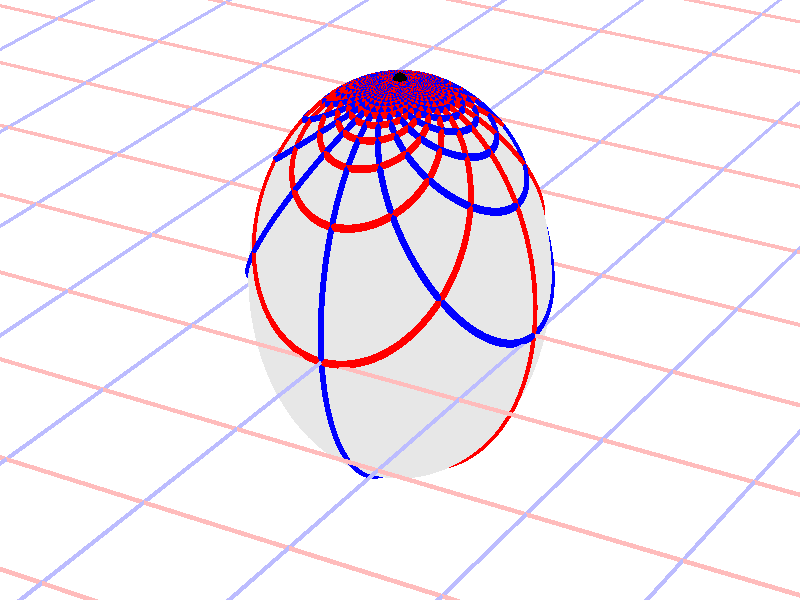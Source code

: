 #version 3.7;
global_settings{assumed_gamma 1.0}
camera{perspective location <16.275953626987476496879026, 9.396926207859083390872001, 6.840402866513374036117057> right <0.133333333333333331482962, -0.230940107675850353485814, -0.000000000000000000000000> up <-0.044429719908903583802662, -0.025651510749425152774217, 0.140953893117886280839102> direction <0.813797681349373802639491, 0.469846310392954158441370, 0.342020143325668712908083> sky <-0.296198132726023855010311, -0.171010071662834328698466, 0.939692620785908427905042> look_at <15.462155945638102139128023, 8.927079897466128954874875, 6.498382723187705600764730>}
light_source{<16.275953626987476496879026, 9.396926207859083390872001, 6.840402866513374036117057> rgb<1.0,1.0,1.0>}
background{rgb<1,1,1>}
union{object{sphere{<0.000000000000000000000000, 0.000000000000000000000000, 0.126339538050061844787209>,1.007949244195710081228867} pigment{rgbft<0.8,0.8,0.8,0.2,0.2>}}object{union{cylinder{<-50.000000000000000000000000, 50.000000000000000000000000, 0.000000000000000000000000>,<-50.000000000000000000000000, -50.000000000000000000000000, 0.000000000000000000000000>,0.010000000000000000208167}cylinder{<-49.000000000000000000000000, 50.000000000000000000000000, 0.000000000000000000000000>,<-49.000000000000000000000000, -50.000000000000000000000000, 0.000000000000000000000000>,0.010000000000000000208167}cylinder{<-48.000000000000000000000000, 50.000000000000000000000000, 0.000000000000000000000000>,<-48.000000000000000000000000, -50.000000000000000000000000, 0.000000000000000000000000>,0.010000000000000000208167}cylinder{<-47.000000000000000000000000, 50.000000000000000000000000, 0.000000000000000000000000>,<-47.000000000000000000000000, -50.000000000000000000000000, 0.000000000000000000000000>,0.010000000000000000208167}cylinder{<-46.000000000000000000000000, 50.000000000000000000000000, 0.000000000000000000000000>,<-46.000000000000000000000000, -50.000000000000000000000000, 0.000000000000000000000000>,0.010000000000000000208167}cylinder{<-45.000000000000000000000000, 50.000000000000000000000000, 0.000000000000000000000000>,<-45.000000000000000000000000, -50.000000000000000000000000, 0.000000000000000000000000>,0.010000000000000000208167}cylinder{<-44.000000000000000000000000, 50.000000000000000000000000, 0.000000000000000000000000>,<-44.000000000000000000000000, -50.000000000000000000000000, 0.000000000000000000000000>,0.010000000000000000208167}cylinder{<-43.000000000000000000000000, 50.000000000000000000000000, 0.000000000000000000000000>,<-43.000000000000000000000000, -50.000000000000000000000000, 0.000000000000000000000000>,0.010000000000000000208167}cylinder{<-42.000000000000000000000000, 50.000000000000000000000000, 0.000000000000000000000000>,<-42.000000000000000000000000, -50.000000000000000000000000, 0.000000000000000000000000>,0.010000000000000000208167}cylinder{<-41.000000000000000000000000, 50.000000000000000000000000, 0.000000000000000000000000>,<-41.000000000000000000000000, -50.000000000000000000000000, 0.000000000000000000000000>,0.010000000000000000208167}cylinder{<-40.000000000000000000000000, 50.000000000000000000000000, 0.000000000000000000000000>,<-40.000000000000000000000000, -50.000000000000000000000000, 0.000000000000000000000000>,0.010000000000000000208167}cylinder{<-39.000000000000000000000000, 50.000000000000000000000000, 0.000000000000000000000000>,<-39.000000000000000000000000, -50.000000000000000000000000, 0.000000000000000000000000>,0.010000000000000000208167}cylinder{<-38.000000000000000000000000, 50.000000000000000000000000, 0.000000000000000000000000>,<-38.000000000000000000000000, -50.000000000000000000000000, 0.000000000000000000000000>,0.010000000000000000208167}cylinder{<-37.000000000000000000000000, 50.000000000000000000000000, 0.000000000000000000000000>,<-37.000000000000000000000000, -50.000000000000000000000000, 0.000000000000000000000000>,0.010000000000000000208167}cylinder{<-36.000000000000000000000000, 50.000000000000000000000000, 0.000000000000000000000000>,<-36.000000000000000000000000, -50.000000000000000000000000, 0.000000000000000000000000>,0.010000000000000000208167}cylinder{<-35.000000000000000000000000, 50.000000000000000000000000, 0.000000000000000000000000>,<-35.000000000000000000000000, -50.000000000000000000000000, 0.000000000000000000000000>,0.010000000000000000208167}cylinder{<-34.000000000000000000000000, 50.000000000000000000000000, 0.000000000000000000000000>,<-34.000000000000000000000000, -50.000000000000000000000000, 0.000000000000000000000000>,0.010000000000000000208167}cylinder{<-33.000000000000000000000000, 50.000000000000000000000000, 0.000000000000000000000000>,<-33.000000000000000000000000, -50.000000000000000000000000, 0.000000000000000000000000>,0.010000000000000000208167}cylinder{<-32.000000000000000000000000, 50.000000000000000000000000, 0.000000000000000000000000>,<-32.000000000000000000000000, -50.000000000000000000000000, 0.000000000000000000000000>,0.010000000000000000208167}cylinder{<-31.000000000000000000000000, 50.000000000000000000000000, 0.000000000000000000000000>,<-31.000000000000000000000000, -50.000000000000000000000000, 0.000000000000000000000000>,0.010000000000000000208167}cylinder{<-30.000000000000000000000000, 50.000000000000000000000000, 0.000000000000000000000000>,<-30.000000000000000000000000, -50.000000000000000000000000, 0.000000000000000000000000>,0.010000000000000000208167}cylinder{<-29.000000000000000000000000, 50.000000000000000000000000, 0.000000000000000000000000>,<-29.000000000000000000000000, -50.000000000000000000000000, 0.000000000000000000000000>,0.010000000000000000208167}cylinder{<-28.000000000000000000000000, 50.000000000000000000000000, 0.000000000000000000000000>,<-28.000000000000000000000000, -50.000000000000000000000000, 0.000000000000000000000000>,0.010000000000000000208167}cylinder{<-27.000000000000000000000000, 50.000000000000000000000000, 0.000000000000000000000000>,<-27.000000000000000000000000, -50.000000000000000000000000, 0.000000000000000000000000>,0.010000000000000000208167}cylinder{<-26.000000000000000000000000, 50.000000000000000000000000, 0.000000000000000000000000>,<-26.000000000000000000000000, -50.000000000000000000000000, 0.000000000000000000000000>,0.010000000000000000208167}cylinder{<-25.000000000000000000000000, 50.000000000000000000000000, 0.000000000000000000000000>,<-25.000000000000000000000000, -50.000000000000000000000000, 0.000000000000000000000000>,0.010000000000000000208167}cylinder{<-24.000000000000000000000000, 50.000000000000000000000000, 0.000000000000000000000000>,<-24.000000000000000000000000, -50.000000000000000000000000, 0.000000000000000000000000>,0.010000000000000000208167}cylinder{<-23.000000000000000000000000, 50.000000000000000000000000, 0.000000000000000000000000>,<-23.000000000000000000000000, -50.000000000000000000000000, 0.000000000000000000000000>,0.010000000000000000208167}cylinder{<-22.000000000000000000000000, 50.000000000000000000000000, 0.000000000000000000000000>,<-22.000000000000000000000000, -50.000000000000000000000000, 0.000000000000000000000000>,0.010000000000000000208167}cylinder{<-21.000000000000000000000000, 50.000000000000000000000000, 0.000000000000000000000000>,<-21.000000000000000000000000, -50.000000000000000000000000, 0.000000000000000000000000>,0.010000000000000000208167}cylinder{<-20.000000000000000000000000, 50.000000000000000000000000, 0.000000000000000000000000>,<-20.000000000000000000000000, -50.000000000000000000000000, 0.000000000000000000000000>,0.010000000000000000208167}cylinder{<-19.000000000000000000000000, 50.000000000000000000000000, 0.000000000000000000000000>,<-19.000000000000000000000000, -50.000000000000000000000000, 0.000000000000000000000000>,0.010000000000000000208167}cylinder{<-18.000000000000000000000000, 50.000000000000000000000000, 0.000000000000000000000000>,<-18.000000000000000000000000, -50.000000000000000000000000, 0.000000000000000000000000>,0.010000000000000000208167}cylinder{<-17.000000000000000000000000, 50.000000000000000000000000, 0.000000000000000000000000>,<-17.000000000000000000000000, -50.000000000000000000000000, 0.000000000000000000000000>,0.010000000000000000208167}cylinder{<-16.000000000000000000000000, 50.000000000000000000000000, 0.000000000000000000000000>,<-16.000000000000000000000000, -50.000000000000000000000000, 0.000000000000000000000000>,0.010000000000000000208167}cylinder{<-15.000000000000000000000000, 50.000000000000000000000000, 0.000000000000000000000000>,<-15.000000000000000000000000, -50.000000000000000000000000, 0.000000000000000000000000>,0.010000000000000000208167}cylinder{<-14.000000000000000000000000, 50.000000000000000000000000, 0.000000000000000000000000>,<-14.000000000000000000000000, -50.000000000000000000000000, 0.000000000000000000000000>,0.010000000000000000208167}cylinder{<-13.000000000000000000000000, 50.000000000000000000000000, 0.000000000000000000000000>,<-13.000000000000000000000000, -50.000000000000000000000000, 0.000000000000000000000000>,0.010000000000000000208167}cylinder{<-12.000000000000000000000000, 50.000000000000000000000000, 0.000000000000000000000000>,<-12.000000000000000000000000, -50.000000000000000000000000, 0.000000000000000000000000>,0.010000000000000000208167}cylinder{<-11.000000000000000000000000, 50.000000000000000000000000, 0.000000000000000000000000>,<-11.000000000000000000000000, -50.000000000000000000000000, 0.000000000000000000000000>,0.010000000000000000208167}cylinder{<-10.000000000000000000000000, 50.000000000000000000000000, 0.000000000000000000000000>,<-10.000000000000000000000000, -50.000000000000000000000000, 0.000000000000000000000000>,0.010000000000000000208167}cylinder{<-9.000000000000000000000000, 50.000000000000000000000000, 0.000000000000000000000000>,<-9.000000000000000000000000, -50.000000000000000000000000, 0.000000000000000000000000>,0.010000000000000000208167}cylinder{<-8.000000000000000000000000, 50.000000000000000000000000, 0.000000000000000000000000>,<-8.000000000000000000000000, -50.000000000000000000000000, 0.000000000000000000000000>,0.010000000000000000208167}cylinder{<-7.000000000000000000000000, 50.000000000000000000000000, 0.000000000000000000000000>,<-7.000000000000000000000000, -50.000000000000000000000000, 0.000000000000000000000000>,0.010000000000000000208167}cylinder{<-6.000000000000000000000000, 50.000000000000000000000000, 0.000000000000000000000000>,<-6.000000000000000000000000, -50.000000000000000000000000, 0.000000000000000000000000>,0.010000000000000000208167}cylinder{<-5.000000000000000000000000, 50.000000000000000000000000, 0.000000000000000000000000>,<-5.000000000000000000000000, -50.000000000000000000000000, 0.000000000000000000000000>,0.010000000000000000208167}cylinder{<-4.000000000000000000000000, 50.000000000000000000000000, 0.000000000000000000000000>,<-4.000000000000000000000000, -50.000000000000000000000000, 0.000000000000000000000000>,0.010000000000000000208167}cylinder{<-3.000000000000000000000000, 50.000000000000000000000000, 0.000000000000000000000000>,<-3.000000000000000000000000, -50.000000000000000000000000, 0.000000000000000000000000>,0.010000000000000000208167}cylinder{<-2.000000000000000000000000, 50.000000000000000000000000, 0.000000000000000000000000>,<-2.000000000000000000000000, -50.000000000000000000000000, 0.000000000000000000000000>,0.010000000000000000208167}cylinder{<-1.000000000000000000000000, 50.000000000000000000000000, 0.000000000000000000000000>,<-1.000000000000000000000000, -50.000000000000000000000000, 0.000000000000000000000000>,0.010000000000000000208167}cylinder{<0.000000000000000000000000, 50.000000000000000000000000, 0.000000000000000000000000>,<0.000000000000000000000000, -50.000000000000000000000000, 0.000000000000000000000000>,0.010000000000000000208167}cylinder{<1.000000000000000000000000, 50.000000000000000000000000, 0.000000000000000000000000>,<1.000000000000000000000000, -50.000000000000000000000000, 0.000000000000000000000000>,0.010000000000000000208167}cylinder{<2.000000000000000000000000, 50.000000000000000000000000, 0.000000000000000000000000>,<2.000000000000000000000000, -50.000000000000000000000000, 0.000000000000000000000000>,0.010000000000000000208167}cylinder{<3.000000000000000000000000, 50.000000000000000000000000, 0.000000000000000000000000>,<3.000000000000000000000000, -50.000000000000000000000000, 0.000000000000000000000000>,0.010000000000000000208167}cylinder{<4.000000000000000000000000, 50.000000000000000000000000, 0.000000000000000000000000>,<4.000000000000000000000000, -50.000000000000000000000000, 0.000000000000000000000000>,0.010000000000000000208167}cylinder{<5.000000000000000000000000, 50.000000000000000000000000, 0.000000000000000000000000>,<5.000000000000000000000000, -50.000000000000000000000000, 0.000000000000000000000000>,0.010000000000000000208167}cylinder{<6.000000000000000000000000, 50.000000000000000000000000, 0.000000000000000000000000>,<6.000000000000000000000000, -50.000000000000000000000000, 0.000000000000000000000000>,0.010000000000000000208167}cylinder{<7.000000000000000000000000, 50.000000000000000000000000, 0.000000000000000000000000>,<7.000000000000000000000000, -50.000000000000000000000000, 0.000000000000000000000000>,0.010000000000000000208167}cylinder{<8.000000000000000000000000, 50.000000000000000000000000, 0.000000000000000000000000>,<8.000000000000000000000000, -50.000000000000000000000000, 0.000000000000000000000000>,0.010000000000000000208167}cylinder{<9.000000000000000000000000, 50.000000000000000000000000, 0.000000000000000000000000>,<9.000000000000000000000000, -50.000000000000000000000000, 0.000000000000000000000000>,0.010000000000000000208167}cylinder{<10.000000000000000000000000, 50.000000000000000000000000, 0.000000000000000000000000>,<10.000000000000000000000000, -50.000000000000000000000000, 0.000000000000000000000000>,0.010000000000000000208167}cylinder{<11.000000000000000000000000, 50.000000000000000000000000, 0.000000000000000000000000>,<11.000000000000000000000000, -50.000000000000000000000000, 0.000000000000000000000000>,0.010000000000000000208167}cylinder{<12.000000000000000000000000, 50.000000000000000000000000, 0.000000000000000000000000>,<12.000000000000000000000000, -50.000000000000000000000000, 0.000000000000000000000000>,0.010000000000000000208167}cylinder{<13.000000000000000000000000, 50.000000000000000000000000, 0.000000000000000000000000>,<13.000000000000000000000000, -50.000000000000000000000000, 0.000000000000000000000000>,0.010000000000000000208167}cylinder{<14.000000000000000000000000, 50.000000000000000000000000, 0.000000000000000000000000>,<14.000000000000000000000000, -50.000000000000000000000000, 0.000000000000000000000000>,0.010000000000000000208167}cylinder{<15.000000000000000000000000, 50.000000000000000000000000, 0.000000000000000000000000>,<15.000000000000000000000000, -50.000000000000000000000000, 0.000000000000000000000000>,0.010000000000000000208167}cylinder{<16.000000000000000000000000, 50.000000000000000000000000, 0.000000000000000000000000>,<16.000000000000000000000000, -50.000000000000000000000000, 0.000000000000000000000000>,0.010000000000000000208167}cylinder{<17.000000000000000000000000, 50.000000000000000000000000, 0.000000000000000000000000>,<17.000000000000000000000000, -50.000000000000000000000000, 0.000000000000000000000000>,0.010000000000000000208167}cylinder{<18.000000000000000000000000, 50.000000000000000000000000, 0.000000000000000000000000>,<18.000000000000000000000000, -50.000000000000000000000000, 0.000000000000000000000000>,0.010000000000000000208167}cylinder{<19.000000000000000000000000, 50.000000000000000000000000, 0.000000000000000000000000>,<19.000000000000000000000000, -50.000000000000000000000000, 0.000000000000000000000000>,0.010000000000000000208167}cylinder{<20.000000000000000000000000, 50.000000000000000000000000, 0.000000000000000000000000>,<20.000000000000000000000000, -50.000000000000000000000000, 0.000000000000000000000000>,0.010000000000000000208167}cylinder{<21.000000000000000000000000, 50.000000000000000000000000, 0.000000000000000000000000>,<21.000000000000000000000000, -50.000000000000000000000000, 0.000000000000000000000000>,0.010000000000000000208167}cylinder{<22.000000000000000000000000, 50.000000000000000000000000, 0.000000000000000000000000>,<22.000000000000000000000000, -50.000000000000000000000000, 0.000000000000000000000000>,0.010000000000000000208167}cylinder{<23.000000000000000000000000, 50.000000000000000000000000, 0.000000000000000000000000>,<23.000000000000000000000000, -50.000000000000000000000000, 0.000000000000000000000000>,0.010000000000000000208167}cylinder{<24.000000000000000000000000, 50.000000000000000000000000, 0.000000000000000000000000>,<24.000000000000000000000000, -50.000000000000000000000000, 0.000000000000000000000000>,0.010000000000000000208167}cylinder{<25.000000000000000000000000, 50.000000000000000000000000, 0.000000000000000000000000>,<25.000000000000000000000000, -50.000000000000000000000000, 0.000000000000000000000000>,0.010000000000000000208167}cylinder{<26.000000000000000000000000, 50.000000000000000000000000, 0.000000000000000000000000>,<26.000000000000000000000000, -50.000000000000000000000000, 0.000000000000000000000000>,0.010000000000000000208167}cylinder{<27.000000000000000000000000, 50.000000000000000000000000, 0.000000000000000000000000>,<27.000000000000000000000000, -50.000000000000000000000000, 0.000000000000000000000000>,0.010000000000000000208167}cylinder{<28.000000000000000000000000, 50.000000000000000000000000, 0.000000000000000000000000>,<28.000000000000000000000000, -50.000000000000000000000000, 0.000000000000000000000000>,0.010000000000000000208167}cylinder{<29.000000000000000000000000, 50.000000000000000000000000, 0.000000000000000000000000>,<29.000000000000000000000000, -50.000000000000000000000000, 0.000000000000000000000000>,0.010000000000000000208167}cylinder{<30.000000000000000000000000, 50.000000000000000000000000, 0.000000000000000000000000>,<30.000000000000000000000000, -50.000000000000000000000000, 0.000000000000000000000000>,0.010000000000000000208167}cylinder{<31.000000000000000000000000, 50.000000000000000000000000, 0.000000000000000000000000>,<31.000000000000000000000000, -50.000000000000000000000000, 0.000000000000000000000000>,0.010000000000000000208167}cylinder{<32.000000000000000000000000, 50.000000000000000000000000, 0.000000000000000000000000>,<32.000000000000000000000000, -50.000000000000000000000000, 0.000000000000000000000000>,0.010000000000000000208167}cylinder{<33.000000000000000000000000, 50.000000000000000000000000, 0.000000000000000000000000>,<33.000000000000000000000000, -50.000000000000000000000000, 0.000000000000000000000000>,0.010000000000000000208167}cylinder{<34.000000000000000000000000, 50.000000000000000000000000, 0.000000000000000000000000>,<34.000000000000000000000000, -50.000000000000000000000000, 0.000000000000000000000000>,0.010000000000000000208167}cylinder{<35.000000000000000000000000, 50.000000000000000000000000, 0.000000000000000000000000>,<35.000000000000000000000000, -50.000000000000000000000000, 0.000000000000000000000000>,0.010000000000000000208167}cylinder{<36.000000000000000000000000, 50.000000000000000000000000, 0.000000000000000000000000>,<36.000000000000000000000000, -50.000000000000000000000000, 0.000000000000000000000000>,0.010000000000000000208167}cylinder{<37.000000000000000000000000, 50.000000000000000000000000, 0.000000000000000000000000>,<37.000000000000000000000000, -50.000000000000000000000000, 0.000000000000000000000000>,0.010000000000000000208167}cylinder{<38.000000000000000000000000, 50.000000000000000000000000, 0.000000000000000000000000>,<38.000000000000000000000000, -50.000000000000000000000000, 0.000000000000000000000000>,0.010000000000000000208167}cylinder{<39.000000000000000000000000, 50.000000000000000000000000, 0.000000000000000000000000>,<39.000000000000000000000000, -50.000000000000000000000000, 0.000000000000000000000000>,0.010000000000000000208167}cylinder{<40.000000000000000000000000, 50.000000000000000000000000, 0.000000000000000000000000>,<40.000000000000000000000000, -50.000000000000000000000000, 0.000000000000000000000000>,0.010000000000000000208167}cylinder{<41.000000000000000000000000, 50.000000000000000000000000, 0.000000000000000000000000>,<41.000000000000000000000000, -50.000000000000000000000000, 0.000000000000000000000000>,0.010000000000000000208167}cylinder{<42.000000000000000000000000, 50.000000000000000000000000, 0.000000000000000000000000>,<42.000000000000000000000000, -50.000000000000000000000000, 0.000000000000000000000000>,0.010000000000000000208167}cylinder{<43.000000000000000000000000, 50.000000000000000000000000, 0.000000000000000000000000>,<43.000000000000000000000000, -50.000000000000000000000000, 0.000000000000000000000000>,0.010000000000000000208167}cylinder{<44.000000000000000000000000, 50.000000000000000000000000, 0.000000000000000000000000>,<44.000000000000000000000000, -50.000000000000000000000000, 0.000000000000000000000000>,0.010000000000000000208167}cylinder{<45.000000000000000000000000, 50.000000000000000000000000, 0.000000000000000000000000>,<45.000000000000000000000000, -50.000000000000000000000000, 0.000000000000000000000000>,0.010000000000000000208167}cylinder{<46.000000000000000000000000, 50.000000000000000000000000, 0.000000000000000000000000>,<46.000000000000000000000000, -50.000000000000000000000000, 0.000000000000000000000000>,0.010000000000000000208167}cylinder{<47.000000000000000000000000, 50.000000000000000000000000, 0.000000000000000000000000>,<47.000000000000000000000000, -50.000000000000000000000000, 0.000000000000000000000000>,0.010000000000000000208167}cylinder{<48.000000000000000000000000, 50.000000000000000000000000, 0.000000000000000000000000>,<48.000000000000000000000000, -50.000000000000000000000000, 0.000000000000000000000000>,0.010000000000000000208167}cylinder{<49.000000000000000000000000, 50.000000000000000000000000, 0.000000000000000000000000>,<49.000000000000000000000000, -50.000000000000000000000000, 0.000000000000000000000000>,0.010000000000000000208167}cylinder{<50.000000000000000000000000, 50.000000000000000000000000, 0.000000000000000000000000>,<50.000000000000000000000000, -50.000000000000000000000000, 0.000000000000000000000000>,0.010000000000000000208167}} pigment{rgb<1.0,0.5,0.5>}}object{union{cylinder{<50.000000000000000000000000, -50.000000000000000000000000, 0.000000000000000000000000>,<-50.000000000000000000000000, -50.000000000000000000000000, 0.000000000000000000000000>,0.010000000000000000208167}cylinder{<50.000000000000000000000000, -49.000000000000000000000000, 0.000000000000000000000000>,<-50.000000000000000000000000, -49.000000000000000000000000, 0.000000000000000000000000>,0.010000000000000000208167}cylinder{<50.000000000000000000000000, -48.000000000000000000000000, 0.000000000000000000000000>,<-50.000000000000000000000000, -48.000000000000000000000000, 0.000000000000000000000000>,0.010000000000000000208167}cylinder{<50.000000000000000000000000, -47.000000000000000000000000, 0.000000000000000000000000>,<-50.000000000000000000000000, -47.000000000000000000000000, 0.000000000000000000000000>,0.010000000000000000208167}cylinder{<50.000000000000000000000000, -46.000000000000000000000000, 0.000000000000000000000000>,<-50.000000000000000000000000, -46.000000000000000000000000, 0.000000000000000000000000>,0.010000000000000000208167}cylinder{<50.000000000000000000000000, -45.000000000000000000000000, 0.000000000000000000000000>,<-50.000000000000000000000000, -45.000000000000000000000000, 0.000000000000000000000000>,0.010000000000000000208167}cylinder{<50.000000000000000000000000, -44.000000000000000000000000, 0.000000000000000000000000>,<-50.000000000000000000000000, -44.000000000000000000000000, 0.000000000000000000000000>,0.010000000000000000208167}cylinder{<50.000000000000000000000000, -43.000000000000000000000000, 0.000000000000000000000000>,<-50.000000000000000000000000, -43.000000000000000000000000, 0.000000000000000000000000>,0.010000000000000000208167}cylinder{<50.000000000000000000000000, -42.000000000000000000000000, 0.000000000000000000000000>,<-50.000000000000000000000000, -42.000000000000000000000000, 0.000000000000000000000000>,0.010000000000000000208167}cylinder{<50.000000000000000000000000, -41.000000000000000000000000, 0.000000000000000000000000>,<-50.000000000000000000000000, -41.000000000000000000000000, 0.000000000000000000000000>,0.010000000000000000208167}cylinder{<50.000000000000000000000000, -40.000000000000000000000000, 0.000000000000000000000000>,<-50.000000000000000000000000, -40.000000000000000000000000, 0.000000000000000000000000>,0.010000000000000000208167}cylinder{<50.000000000000000000000000, -39.000000000000000000000000, 0.000000000000000000000000>,<-50.000000000000000000000000, -39.000000000000000000000000, 0.000000000000000000000000>,0.010000000000000000208167}cylinder{<50.000000000000000000000000, -38.000000000000000000000000, 0.000000000000000000000000>,<-50.000000000000000000000000, -38.000000000000000000000000, 0.000000000000000000000000>,0.010000000000000000208167}cylinder{<50.000000000000000000000000, -37.000000000000000000000000, 0.000000000000000000000000>,<-50.000000000000000000000000, -37.000000000000000000000000, 0.000000000000000000000000>,0.010000000000000000208167}cylinder{<50.000000000000000000000000, -36.000000000000000000000000, 0.000000000000000000000000>,<-50.000000000000000000000000, -36.000000000000000000000000, 0.000000000000000000000000>,0.010000000000000000208167}cylinder{<50.000000000000000000000000, -35.000000000000000000000000, 0.000000000000000000000000>,<-50.000000000000000000000000, -35.000000000000000000000000, 0.000000000000000000000000>,0.010000000000000000208167}cylinder{<50.000000000000000000000000, -34.000000000000000000000000, 0.000000000000000000000000>,<-50.000000000000000000000000, -34.000000000000000000000000, 0.000000000000000000000000>,0.010000000000000000208167}cylinder{<50.000000000000000000000000, -33.000000000000000000000000, 0.000000000000000000000000>,<-50.000000000000000000000000, -33.000000000000000000000000, 0.000000000000000000000000>,0.010000000000000000208167}cylinder{<50.000000000000000000000000, -32.000000000000000000000000, 0.000000000000000000000000>,<-50.000000000000000000000000, -32.000000000000000000000000, 0.000000000000000000000000>,0.010000000000000000208167}cylinder{<50.000000000000000000000000, -31.000000000000000000000000, 0.000000000000000000000000>,<-50.000000000000000000000000, -31.000000000000000000000000, 0.000000000000000000000000>,0.010000000000000000208167}cylinder{<50.000000000000000000000000, -30.000000000000000000000000, 0.000000000000000000000000>,<-50.000000000000000000000000, -30.000000000000000000000000, 0.000000000000000000000000>,0.010000000000000000208167}cylinder{<50.000000000000000000000000, -29.000000000000000000000000, 0.000000000000000000000000>,<-50.000000000000000000000000, -29.000000000000000000000000, 0.000000000000000000000000>,0.010000000000000000208167}cylinder{<50.000000000000000000000000, -28.000000000000000000000000, 0.000000000000000000000000>,<-50.000000000000000000000000, -28.000000000000000000000000, 0.000000000000000000000000>,0.010000000000000000208167}cylinder{<50.000000000000000000000000, -27.000000000000000000000000, 0.000000000000000000000000>,<-50.000000000000000000000000, -27.000000000000000000000000, 0.000000000000000000000000>,0.010000000000000000208167}cylinder{<50.000000000000000000000000, -26.000000000000000000000000, 0.000000000000000000000000>,<-50.000000000000000000000000, -26.000000000000000000000000, 0.000000000000000000000000>,0.010000000000000000208167}cylinder{<50.000000000000000000000000, -25.000000000000000000000000, 0.000000000000000000000000>,<-50.000000000000000000000000, -25.000000000000000000000000, 0.000000000000000000000000>,0.010000000000000000208167}cylinder{<50.000000000000000000000000, -24.000000000000000000000000, 0.000000000000000000000000>,<-50.000000000000000000000000, -24.000000000000000000000000, 0.000000000000000000000000>,0.010000000000000000208167}cylinder{<50.000000000000000000000000, -23.000000000000000000000000, 0.000000000000000000000000>,<-50.000000000000000000000000, -23.000000000000000000000000, 0.000000000000000000000000>,0.010000000000000000208167}cylinder{<50.000000000000000000000000, -22.000000000000000000000000, 0.000000000000000000000000>,<-50.000000000000000000000000, -22.000000000000000000000000, 0.000000000000000000000000>,0.010000000000000000208167}cylinder{<50.000000000000000000000000, -21.000000000000000000000000, 0.000000000000000000000000>,<-50.000000000000000000000000, -21.000000000000000000000000, 0.000000000000000000000000>,0.010000000000000000208167}cylinder{<50.000000000000000000000000, -20.000000000000000000000000, 0.000000000000000000000000>,<-50.000000000000000000000000, -20.000000000000000000000000, 0.000000000000000000000000>,0.010000000000000000208167}cylinder{<50.000000000000000000000000, -19.000000000000000000000000, 0.000000000000000000000000>,<-50.000000000000000000000000, -19.000000000000000000000000, 0.000000000000000000000000>,0.010000000000000000208167}cylinder{<50.000000000000000000000000, -18.000000000000000000000000, 0.000000000000000000000000>,<-50.000000000000000000000000, -18.000000000000000000000000, 0.000000000000000000000000>,0.010000000000000000208167}cylinder{<50.000000000000000000000000, -17.000000000000000000000000, 0.000000000000000000000000>,<-50.000000000000000000000000, -17.000000000000000000000000, 0.000000000000000000000000>,0.010000000000000000208167}cylinder{<50.000000000000000000000000, -16.000000000000000000000000, 0.000000000000000000000000>,<-50.000000000000000000000000, -16.000000000000000000000000, 0.000000000000000000000000>,0.010000000000000000208167}cylinder{<50.000000000000000000000000, -15.000000000000000000000000, 0.000000000000000000000000>,<-50.000000000000000000000000, -15.000000000000000000000000, 0.000000000000000000000000>,0.010000000000000000208167}cylinder{<50.000000000000000000000000, -14.000000000000000000000000, 0.000000000000000000000000>,<-50.000000000000000000000000, -14.000000000000000000000000, 0.000000000000000000000000>,0.010000000000000000208167}cylinder{<50.000000000000000000000000, -13.000000000000000000000000, 0.000000000000000000000000>,<-50.000000000000000000000000, -13.000000000000000000000000, 0.000000000000000000000000>,0.010000000000000000208167}cylinder{<50.000000000000000000000000, -12.000000000000000000000000, 0.000000000000000000000000>,<-50.000000000000000000000000, -12.000000000000000000000000, 0.000000000000000000000000>,0.010000000000000000208167}cylinder{<50.000000000000000000000000, -11.000000000000000000000000, 0.000000000000000000000000>,<-50.000000000000000000000000, -11.000000000000000000000000, 0.000000000000000000000000>,0.010000000000000000208167}cylinder{<50.000000000000000000000000, -10.000000000000000000000000, 0.000000000000000000000000>,<-50.000000000000000000000000, -10.000000000000000000000000, 0.000000000000000000000000>,0.010000000000000000208167}cylinder{<50.000000000000000000000000, -9.000000000000000000000000, 0.000000000000000000000000>,<-50.000000000000000000000000, -9.000000000000000000000000, 0.000000000000000000000000>,0.010000000000000000208167}cylinder{<50.000000000000000000000000, -8.000000000000000000000000, 0.000000000000000000000000>,<-50.000000000000000000000000, -8.000000000000000000000000, 0.000000000000000000000000>,0.010000000000000000208167}cylinder{<50.000000000000000000000000, -7.000000000000000000000000, 0.000000000000000000000000>,<-50.000000000000000000000000, -7.000000000000000000000000, 0.000000000000000000000000>,0.010000000000000000208167}cylinder{<50.000000000000000000000000, -6.000000000000000000000000, 0.000000000000000000000000>,<-50.000000000000000000000000, -6.000000000000000000000000, 0.000000000000000000000000>,0.010000000000000000208167}cylinder{<50.000000000000000000000000, -5.000000000000000000000000, 0.000000000000000000000000>,<-50.000000000000000000000000, -5.000000000000000000000000, 0.000000000000000000000000>,0.010000000000000000208167}cylinder{<50.000000000000000000000000, -4.000000000000000000000000, 0.000000000000000000000000>,<-50.000000000000000000000000, -4.000000000000000000000000, 0.000000000000000000000000>,0.010000000000000000208167}cylinder{<50.000000000000000000000000, -3.000000000000000000000000, 0.000000000000000000000000>,<-50.000000000000000000000000, -3.000000000000000000000000, 0.000000000000000000000000>,0.010000000000000000208167}cylinder{<50.000000000000000000000000, -2.000000000000000000000000, 0.000000000000000000000000>,<-50.000000000000000000000000, -2.000000000000000000000000, 0.000000000000000000000000>,0.010000000000000000208167}cylinder{<50.000000000000000000000000, -1.000000000000000000000000, 0.000000000000000000000000>,<-50.000000000000000000000000, -1.000000000000000000000000, 0.000000000000000000000000>,0.010000000000000000208167}cylinder{<50.000000000000000000000000, 0.000000000000000000000000, 0.000000000000000000000000>,<-50.000000000000000000000000, 0.000000000000000000000000, 0.000000000000000000000000>,0.010000000000000000208167}cylinder{<50.000000000000000000000000, 1.000000000000000000000000, 0.000000000000000000000000>,<-50.000000000000000000000000, 1.000000000000000000000000, 0.000000000000000000000000>,0.010000000000000000208167}cylinder{<50.000000000000000000000000, 2.000000000000000000000000, 0.000000000000000000000000>,<-50.000000000000000000000000, 2.000000000000000000000000, 0.000000000000000000000000>,0.010000000000000000208167}cylinder{<50.000000000000000000000000, 3.000000000000000000000000, 0.000000000000000000000000>,<-50.000000000000000000000000, 3.000000000000000000000000, 0.000000000000000000000000>,0.010000000000000000208167}cylinder{<50.000000000000000000000000, 4.000000000000000000000000, 0.000000000000000000000000>,<-50.000000000000000000000000, 4.000000000000000000000000, 0.000000000000000000000000>,0.010000000000000000208167}cylinder{<50.000000000000000000000000, 5.000000000000000000000000, 0.000000000000000000000000>,<-50.000000000000000000000000, 5.000000000000000000000000, 0.000000000000000000000000>,0.010000000000000000208167}cylinder{<50.000000000000000000000000, 6.000000000000000000000000, 0.000000000000000000000000>,<-50.000000000000000000000000, 6.000000000000000000000000, 0.000000000000000000000000>,0.010000000000000000208167}cylinder{<50.000000000000000000000000, 7.000000000000000000000000, 0.000000000000000000000000>,<-50.000000000000000000000000, 7.000000000000000000000000, 0.000000000000000000000000>,0.010000000000000000208167}cylinder{<50.000000000000000000000000, 8.000000000000000000000000, 0.000000000000000000000000>,<-50.000000000000000000000000, 8.000000000000000000000000, 0.000000000000000000000000>,0.010000000000000000208167}cylinder{<50.000000000000000000000000, 9.000000000000000000000000, 0.000000000000000000000000>,<-50.000000000000000000000000, 9.000000000000000000000000, 0.000000000000000000000000>,0.010000000000000000208167}cylinder{<50.000000000000000000000000, 10.000000000000000000000000, 0.000000000000000000000000>,<-50.000000000000000000000000, 10.000000000000000000000000, 0.000000000000000000000000>,0.010000000000000000208167}cylinder{<50.000000000000000000000000, 11.000000000000000000000000, 0.000000000000000000000000>,<-50.000000000000000000000000, 11.000000000000000000000000, 0.000000000000000000000000>,0.010000000000000000208167}cylinder{<50.000000000000000000000000, 12.000000000000000000000000, 0.000000000000000000000000>,<-50.000000000000000000000000, 12.000000000000000000000000, 0.000000000000000000000000>,0.010000000000000000208167}cylinder{<50.000000000000000000000000, 13.000000000000000000000000, 0.000000000000000000000000>,<-50.000000000000000000000000, 13.000000000000000000000000, 0.000000000000000000000000>,0.010000000000000000208167}cylinder{<50.000000000000000000000000, 14.000000000000000000000000, 0.000000000000000000000000>,<-50.000000000000000000000000, 14.000000000000000000000000, 0.000000000000000000000000>,0.010000000000000000208167}cylinder{<50.000000000000000000000000, 15.000000000000000000000000, 0.000000000000000000000000>,<-50.000000000000000000000000, 15.000000000000000000000000, 0.000000000000000000000000>,0.010000000000000000208167}cylinder{<50.000000000000000000000000, 16.000000000000000000000000, 0.000000000000000000000000>,<-50.000000000000000000000000, 16.000000000000000000000000, 0.000000000000000000000000>,0.010000000000000000208167}cylinder{<50.000000000000000000000000, 17.000000000000000000000000, 0.000000000000000000000000>,<-50.000000000000000000000000, 17.000000000000000000000000, 0.000000000000000000000000>,0.010000000000000000208167}cylinder{<50.000000000000000000000000, 18.000000000000000000000000, 0.000000000000000000000000>,<-50.000000000000000000000000, 18.000000000000000000000000, 0.000000000000000000000000>,0.010000000000000000208167}cylinder{<50.000000000000000000000000, 19.000000000000000000000000, 0.000000000000000000000000>,<-50.000000000000000000000000, 19.000000000000000000000000, 0.000000000000000000000000>,0.010000000000000000208167}cylinder{<50.000000000000000000000000, 20.000000000000000000000000, 0.000000000000000000000000>,<-50.000000000000000000000000, 20.000000000000000000000000, 0.000000000000000000000000>,0.010000000000000000208167}cylinder{<50.000000000000000000000000, 21.000000000000000000000000, 0.000000000000000000000000>,<-50.000000000000000000000000, 21.000000000000000000000000, 0.000000000000000000000000>,0.010000000000000000208167}cylinder{<50.000000000000000000000000, 22.000000000000000000000000, 0.000000000000000000000000>,<-50.000000000000000000000000, 22.000000000000000000000000, 0.000000000000000000000000>,0.010000000000000000208167}cylinder{<50.000000000000000000000000, 23.000000000000000000000000, 0.000000000000000000000000>,<-50.000000000000000000000000, 23.000000000000000000000000, 0.000000000000000000000000>,0.010000000000000000208167}cylinder{<50.000000000000000000000000, 24.000000000000000000000000, 0.000000000000000000000000>,<-50.000000000000000000000000, 24.000000000000000000000000, 0.000000000000000000000000>,0.010000000000000000208167}cylinder{<50.000000000000000000000000, 25.000000000000000000000000, 0.000000000000000000000000>,<-50.000000000000000000000000, 25.000000000000000000000000, 0.000000000000000000000000>,0.010000000000000000208167}cylinder{<50.000000000000000000000000, 26.000000000000000000000000, 0.000000000000000000000000>,<-50.000000000000000000000000, 26.000000000000000000000000, 0.000000000000000000000000>,0.010000000000000000208167}cylinder{<50.000000000000000000000000, 27.000000000000000000000000, 0.000000000000000000000000>,<-50.000000000000000000000000, 27.000000000000000000000000, 0.000000000000000000000000>,0.010000000000000000208167}cylinder{<50.000000000000000000000000, 28.000000000000000000000000, 0.000000000000000000000000>,<-50.000000000000000000000000, 28.000000000000000000000000, 0.000000000000000000000000>,0.010000000000000000208167}cylinder{<50.000000000000000000000000, 29.000000000000000000000000, 0.000000000000000000000000>,<-50.000000000000000000000000, 29.000000000000000000000000, 0.000000000000000000000000>,0.010000000000000000208167}cylinder{<50.000000000000000000000000, 30.000000000000000000000000, 0.000000000000000000000000>,<-50.000000000000000000000000, 30.000000000000000000000000, 0.000000000000000000000000>,0.010000000000000000208167}cylinder{<50.000000000000000000000000, 31.000000000000000000000000, 0.000000000000000000000000>,<-50.000000000000000000000000, 31.000000000000000000000000, 0.000000000000000000000000>,0.010000000000000000208167}cylinder{<50.000000000000000000000000, 32.000000000000000000000000, 0.000000000000000000000000>,<-50.000000000000000000000000, 32.000000000000000000000000, 0.000000000000000000000000>,0.010000000000000000208167}cylinder{<50.000000000000000000000000, 33.000000000000000000000000, 0.000000000000000000000000>,<-50.000000000000000000000000, 33.000000000000000000000000, 0.000000000000000000000000>,0.010000000000000000208167}cylinder{<50.000000000000000000000000, 34.000000000000000000000000, 0.000000000000000000000000>,<-50.000000000000000000000000, 34.000000000000000000000000, 0.000000000000000000000000>,0.010000000000000000208167}cylinder{<50.000000000000000000000000, 35.000000000000000000000000, 0.000000000000000000000000>,<-50.000000000000000000000000, 35.000000000000000000000000, 0.000000000000000000000000>,0.010000000000000000208167}cylinder{<50.000000000000000000000000, 36.000000000000000000000000, 0.000000000000000000000000>,<-50.000000000000000000000000, 36.000000000000000000000000, 0.000000000000000000000000>,0.010000000000000000208167}cylinder{<50.000000000000000000000000, 37.000000000000000000000000, 0.000000000000000000000000>,<-50.000000000000000000000000, 37.000000000000000000000000, 0.000000000000000000000000>,0.010000000000000000208167}cylinder{<50.000000000000000000000000, 38.000000000000000000000000, 0.000000000000000000000000>,<-50.000000000000000000000000, 38.000000000000000000000000, 0.000000000000000000000000>,0.010000000000000000208167}cylinder{<50.000000000000000000000000, 39.000000000000000000000000, 0.000000000000000000000000>,<-50.000000000000000000000000, 39.000000000000000000000000, 0.000000000000000000000000>,0.010000000000000000208167}cylinder{<50.000000000000000000000000, 40.000000000000000000000000, 0.000000000000000000000000>,<-50.000000000000000000000000, 40.000000000000000000000000, 0.000000000000000000000000>,0.010000000000000000208167}cylinder{<50.000000000000000000000000, 41.000000000000000000000000, 0.000000000000000000000000>,<-50.000000000000000000000000, 41.000000000000000000000000, 0.000000000000000000000000>,0.010000000000000000208167}cylinder{<50.000000000000000000000000, 42.000000000000000000000000, 0.000000000000000000000000>,<-50.000000000000000000000000, 42.000000000000000000000000, 0.000000000000000000000000>,0.010000000000000000208167}cylinder{<50.000000000000000000000000, 43.000000000000000000000000, 0.000000000000000000000000>,<-50.000000000000000000000000, 43.000000000000000000000000, 0.000000000000000000000000>,0.010000000000000000208167}cylinder{<50.000000000000000000000000, 44.000000000000000000000000, 0.000000000000000000000000>,<-50.000000000000000000000000, 44.000000000000000000000000, 0.000000000000000000000000>,0.010000000000000000208167}cylinder{<50.000000000000000000000000, 45.000000000000000000000000, 0.000000000000000000000000>,<-50.000000000000000000000000, 45.000000000000000000000000, 0.000000000000000000000000>,0.010000000000000000208167}cylinder{<50.000000000000000000000000, 46.000000000000000000000000, 0.000000000000000000000000>,<-50.000000000000000000000000, 46.000000000000000000000000, 0.000000000000000000000000>,0.010000000000000000208167}cylinder{<50.000000000000000000000000, 47.000000000000000000000000, 0.000000000000000000000000>,<-50.000000000000000000000000, 47.000000000000000000000000, 0.000000000000000000000000>,0.010000000000000000208167}cylinder{<50.000000000000000000000000, 48.000000000000000000000000, 0.000000000000000000000000>,<-50.000000000000000000000000, 48.000000000000000000000000, 0.000000000000000000000000>,0.010000000000000000208167}cylinder{<50.000000000000000000000000, 49.000000000000000000000000, 0.000000000000000000000000>,<-50.000000000000000000000000, 49.000000000000000000000000, 0.000000000000000000000000>,0.010000000000000000208167}cylinder{<50.000000000000000000000000, 50.000000000000000000000000, 0.000000000000000000000000>,<-50.000000000000000000000000, 50.000000000000000000000000, 0.000000000000000000000000>,0.010000000000000000208167}} pigment{rgb<0.5,0.5,1.0>}}sphere{<0.000000000000000000000000, 0.000000000000000000000000, 1.134288782245771898260500>,0.050000000000000002775558}object{union{object{torus{0.022860228727378025664896,0.020000000000000000416334} matrix <0.999742777071014443457386, -0.000000000000000000000000, 0.022679940351245014840131, 0.022679940351245014840131, 0.000000000000000000000000, -0.999742777071014443457386, 0.000000000000000000000000, 1.000000000000000000000000, 0.000000000000000000000000, -0.022854348552426833468543, 0.000000000000000000000000, 1.133770313622093794947432>}object{torus{0.023326516639013326892549,0.020000000000000000416334} matrix <0.999732175304811399030314, -0.000000000000000000000000, 0.023142550860047100824701, 0.023142550860047100824701, 0.000000000000000000000000, -0.999732175304811399030314, 0.000000000000000000000000, 1.000000000000000000000000, 0.000000000000000000000000, -0.023320269221821694066721, 0.000000000000000000000000, 1.133748947148309982324577>}object{torus{0.023812217275972446389742,0.020000000000000000416334} matrix <0.999720904419620803871283, -0.000000000000000000000000, 0.023624420975243014958478, 0.023624420975243014958478, 0.000000000000000000000000, -0.999720904419620803871283, 0.000000000000000000000000, 1.000000000000000000000000, 0.000000000000000000000000, -0.023805571391342716242034, 0.000000000000000000000000, 1.133726232400146471945845>}object{torus{0.024318568349473577289155,0.020000000000000000416334} matrix <0.999708906907458172419467, -0.000000000000000000000000, 0.024126778688734418221173, 0.024126778688734418221173, 0.000000000000000000000000, -0.999708906907458172419467, 0.000000000000000000000000, 1.000000000000000000000000, 0.000000000000000000000000, -0.024311489382165849676420, 0.000000000000000000000000, 1.133702053529014985855383>}object{torus{0.024846915040897862153590,0.020000000000000000416334} matrix <0.999696118949559120459014, -0.000000000000000000000000, 0.024650958545033616053921, 0.024650958545033616053921, 0.000000000000000000000000, -0.999696118949559120459014, 0.000000000000000000000000, 1.000000000000000000000000, 0.000000000000000000000000, -0.024839364534258685096590, 0.000000000000000000000000, 1.133676281972952004650779>}object{torus{0.025398721921402724055472,0.020000000000000000416334} matrix <0.999682469563606845852632, -0.000000000000000000000000, 0.025198413585152588944904, 0.025198413585152588944904, 0.000000000000000000000000, -0.999682469563606845852632, 0.000000000000000000000000, 1.000000000000000000000000, 0.000000000000000000000000, -0.025390657054176368756515, 0.000000000000000000000000, 1.133648774746665699453274>}object{torus{0.025975586493181161001909,0.020000000000000000416334} matrix <0.999667879619722365980294, -0.000000000000000000000000, 0.025770728678257612959124, 0.025770728678257612959124, 0.000000000000000000000000, -0.999667879619722365980294, 0.000000000000000000000000, 1.000000000000000000000000, 0.000000000000000000000000, -0.025966959471516434798666, 0.000000000000000000000000, 1.133619372453953166868246>}object{torus{0.026579254616053746285154,0.020000000000000000416334} matrix <0.999652260688827176693394, -0.000000000000000000000000, 0.026369635942065858258410, 0.026369635942065858258410, 0.000000000000000000000000, -0.999652260688827176693394, 0.000000000000000000000000, 1.000000000000000000000000, 0.000000000000000000000000, -0.026570011964356148037592, 0.000000000000000000000000, 1.133587896978097919742368>}object{torus{0.027211638132582496862888,0.020000000000000000416334} matrix <0.999635513702877176456241, -0.000000000000000000000000, 0.026997032132903005241520, 0.026997032132903005241520, 0.000000000000000000000000, -0.999635513702877176456241, 0.000000000000000000000000, 1.000000000000000000000000, 0.000000000000000000000000, -0.027201719863372764846021, 0.000000000000000000000000, 1.133554148776928283126608>}object{torus{0.027874835066024557933551,0.020000000000000000416334} matrix <0.999617527380267545389358, -0.000000000000000000000000, 0.027654998719220974523481, 0.027654998719220974523481, 0.000000000000000000000000, -0.999617527380267545389358, 0.000000000000000000000000, 1.000000000000000000000000, 0.000000000000000000000000, -0.027864173704791078689524, 0.000000000000000000000000, 1.133517903717406571928450>}object{torus{0.028571152839826464281403,0.020000000000000000416334} matrix <0.999598176372804347877832, -0.000000000000000000000000, 0.028345824951199530966628, 0.028345824951199530966628, 0.000000000000000000000000, -0.999598176372804347877832, 0.000000000000000000000000, 1.000000000000000000000000, 0.000000000000000000000000, -0.028559672275541670566357, 0.000000000000000000000000, 1.133478909348526242339972>}object{torus{0.029303135059861099703804,0.020000000000000000416334} matrix <0.999577319079581805283397, -0.000000000000000000000000, 0.029072034357369741508492, 0.029072034357369741508492, 0.000000000000000000000000, -0.999577319079581805283397, 0.000000000000000000000000, 1.000000000000000000000000, 0.000000000000000000000000, -0.029290749183747279149603, 0.000000000000000000000000, 1.133436880496333731827008>}object{torus{0.030073592512800353948599,0.020000000000000000416334} matrix <0.999554795049515054650158, -0.000000000000000000000000, 0.029836415560892316778396, 0.029836415560892316778396, 0.000000000000000000000000, -0.999554795049515054650158, 0.000000000000000000000000, 1.000000000000000000000000, 0.000000000000000000000000, -0.030060203600546168967167, 0.000000000000000000000000, 1.133391494042236047334882>}object{torus{0.030885639176182515946989,0.020000000000000000416334} matrix <0.999530421889806119928323, -0.000000000000000000000000, 0.030642057972435875201622, 0.030642057972435875201622, 0.000000000000000000000000, -0.999530421889806119928323, 0.000000000000000000000000, 1.000000000000000000000000, 0.000000000000000000000000, -0.030871135956086453999703, 0.000000000000000000000000, 1.133342382699595196626774>}object{torus{0.031742734210578806008929,0.020000000000000000416334} matrix <0.999503991564126170743521, -0.000000000000000000000000, 0.031492393484446087881246, 0.031492393484446087881246, 0.000000000000000000000000, -0.999503991564126170743521, 0.000000000000000000000000, 1.000000000000000000000000, 0.000000000000000000000000, -0.031726989546651526707954, 0.000000000000000000000000, 1.133289127569668597317332>}object{torus{0.032648731126307221905858,0.020000000000000000416334} matrix <0.999475265944005375473580, -0.000000000000000000000000, 0.032391245208540163369459, 0.032391245208540163369459, 0.000000000000000000000000, -0.999475265944005375473580, 0.000000000000000000000000, 1.000000000000000000000000, 0.000000000000000000000000, -0.032631599225224967864012, 0.000000000000000000000000, 1.133231249190167932994200>}object{torus{0.033607935595021745656119,0.020000000000000000416334} matrix <0.999443971430691080470865, -0.000000000000000000000000, 0.033342884860911976840914, 0.033342884860911976840914, 0.000000000000000000000000, -0.999443971430691080470865, 0.000000000000000000000000, 1.000000000000000000000000, 0.000000000000000000000000, -0.033589248622711245784167, 0.000000000000000000000000, 1.133168196718901787889422>}object{torus{0.034625173732821444561036,0.020000000000000000416334} matrix <0.999409792423123888305270, -0.000000000000000000000000, 0.034352100500096169333197, 0.034352100500096169333197, 0.000000000000000000000000, -0.999409792423123888305270, 0.000000000000000000000000, 1.000000000000000000000000, 0.000000000000000000000000, -0.034604737692956369365938, 0.000000000000000000000000, 1.133099334798071788910079>}object{torus{0.035705873134515418720891,0.020000000000000000416334} matrix <0.999372363338868030524509, -0.000000000000000000000000, 0.035424276908440556488333, 0.035424276908440556488333, 0.000000000000000000000000, -0.999372363338868030524509, 0.000000000000000000000000, 1.000000000000000000000000, 0.000000000000000000000000, -0.035683462819530560594661, 0.000000000000000000000000, 1.133023927508657102691814>}object{torus{0.036856159524760040424596,0.020000000000000000416334} matrix <0.999331258808185407538360, -0.000000000000000000000000, 0.036565491502884142627217, 0.036565491502884142627217, 0.000000000000000000000000, -0.999331258808185407538360, 0.000000000000000000000000, 1.000000000000000000000000, 0.000000000000000000000000, -0.036831512292721198253975, 0.000000000000000000000000, 1.132941118657796675250893>}object{torus{0.038082972650950827619987,0.020000000000000000416334} matrix <0.999285981550220414604269, -0.000000000000000000000000, 0.037782629305179282752647, 0.037782629305179282752647, 0.000000000000000000000000, -0.999285981550220414604269, 0.000000000000000000000000, 1.000000000000000000000000, 0.000000000000000000000000, -0.038055780705872531421985, 0.000000000000000000000000, 1.132849907407264433700789>}object{torus{0.039394206037033419054438,0.020000000000000000416334} matrix <0.999235947282117065171292, -0.000000000000000000000000, 0.039083521581484016726993, 0.039083521581484016726993, 0.000000000000000000000000, -0.999235947282117065171292, 0.000000000000000000000000, 1.000000000000000000000000, 0.000000000000000000000000, -0.039364106786837986529104, 0.000000000000000000000000, 1.132749117944036543192965>}object{torus{0.040798876528188157686294,0.020000000000000000416334} matrix <0.999180465800388106778485, -0.000000000000000000000000, 0.040477114063623621798005, 0.040477114063623621798005, 0.000000000000000000000000, -0.999180465800388106778485, 0.000000000000000000000000, 1.000000000000000000000000, 0.000000000000000000000000, -0.040765440453575794987895, 0.000000000000000000000000, 1.132637361466840797419309>}object{torus{0.042307331301588348149156,0.020000000000000000416334} matrix <0.999118717085785257303598, -0.000000000000000000000000, 0.041973672329863521979210, 0.041973672329863521979210, 0.000000000000000000000000, -0.999118717085785257303598, 0.000000000000000000000000, 1.000000000000000000000000, 0.000000000000000000000000, -0.042270046573380605503534, 0.000000000000000000000000, 1.132512988184543711867036>}object{torus{0.043931502361461510774987,0.020000000000000000416334} matrix <0.999049720878189662087721, -0.000000000000000000000000, 0.043585034280261406025581, 0.043585034280261406025581, 0.000000000000000000000000, -0.999049720878189662087721, 0.000000000000000000000000, 1.000000000000000000000000, 0.000000000000000000000000, -0.043889755171978434011848, 0.000000000000000000000000, 1.132374026209303385925864>}object{torus{0.045685221717413078412751,0.020000000000000000416334} matrix <0.998972297598767489112959, -0.000000000000000000000000, 0.045324922837661152374977, 0.045324922837661152374977, 0.000000000000000000000000, -0.998972297598767489112959, 0.000000000000000000000000, 1.000000000000000000000000, 0.000000000000000000000000, -0.045638270905347173844735, 0.000000000000000000000000, 1.132218103096578998290056>}object{torus{0.047584614805668078163503,0.020000000000000000416334} matrix <0.998885017691972021403046, -0.000000000000000000000000, 0.047209336264230149227128, 0.047209336264230149227128, 0.000000000000000000000000, -0.998885017691972021403046, 0.000000000000000000000000, 1.000000000000000000000000, 0.000000000000000000000000, -0.047531558802026876997537, 0.000000000000000000000000, 1.132042344164462255307058>}object{torus{0.049648595762842008538573,0.020000000000000000416334} matrix <0.998786135294720933686108, -0.000000000000000000000000, 0.049257039527721722949050, 0.049257039527721722949050, 0.000000000000000000000000, -0.998786135294720933686108, 0.000000000000000000000000, 1.000000000000000000000000, 0.000000000000000000000000, -0.049588329084776956723335, 0.000000000000000000000000, 1.131843239401835843338517>}object{torus{0.051899496658811369864672,0.020000000000000000416334} matrix <0.998673500439664851846544, -0.000000000000000000000000, 0.051490188575947642979358, 0.051490188575947642979358, 0.000000000000000000000000, -0.998673500439664851846544, 0.000000000000000000000000, 1.000000000000000000000000, 0.000000000000000000000000, -0.051830651999294923004680, 0.000000000000000000000000, 1.131616467375812007389868>}object{torus{0.054363874889025519399066,0.020000000000000000416334} matrix <0.998544441477392519246337, -0.000000000000000000000000, 0.053935131357979379518319, 0.053935131357979379518319, 0.000000000000000000000000, -0.998544441477392519246337, 0.000000000000000000000000, 1.000000000000000000000000, 0.000000000000000000000000, -0.054284745087603392121878, 0.000000000000000000000000, 1.131356659512404938539021>}object{torus{0.057073560389266642101092,0.020000000000000000416334} matrix <0.998395605596464230657716, -0.000000000000000000000000, 0.056623446783726653908086, 0.056623446783726653908086, 0.000000000000000000000000, -0.998395605596464230657716, 0.000000000000000000000000, 1.000000000000000000000000, 0.000000000000000000000000, -0.056981991888383903832604, 0.000000000000000000000000, 1.131057080536361558742442>}object{torus{0.060067029947494195163404,0.020000000000000000416334} matrix <0.998222739482114929110423, -0.000000000000000000000000, 0.059593308188266712333014, 0.059593308188266712333014, 0.000000000000000000000000, -0.998222739482114929110423, 0.000000000000000000000000, 1.000000000000000000000000, 0.000000000000000000000000, -0.059960275186738187791491, 0.000000000000000000000000, 1.130709189218141563770814>}object{torus{0.063391234096325604907562,0.020000000000000000416334} matrix <0.998020383012843681491688, -0.000000000000000000000000, 0.062891295827775459126308, 0.062891295827775459126308, 0.000000000000000000000000, -0.998020383012843681491688, 0.000000000000000000000000, 1.000000000000000000000000, 0.000000000000000000000000, -0.063265743732470028359849, 0.000000000000000000000000, 1.130302025389294362511805>}object{torus{0.067104060137716026179788,0.020000000000000000416334} matrix <0.997781434291094782018661, -0.000000000000000000000000, 0.066574840473002355745180, 0.066574840473002355745180, 0.000000000000000000000000, -0.997781434291094782018661, 0.000000000000000000000000, 1.000000000000000000000000, 0.000000000000000000000000, -0.066955185370954309331815, 0.000000000000000000000000, 1.129821340146979657959037>}object{torus{0.071277704920052795123375,0.020000000000000000416334} matrix <0.997496520403832964696278, -0.000000000000000000000000, 0.070715569588638976794570, 0.070715569588638976794570, 0.000000000000000000000000, -0.997496520403832964696278, 0.000000000000000000000000, 1.000000000000000000000000, 0.000000000000000000000000, -0.071099262640120758360851, 0.000000000000000000000000, 1.129248338743319202137627>}object{torus{0.076003373861100717578942,0.020000000000000000416334} matrix <0.997153068196840797199343, -0.000000000000000000000000, 0.075403969296230291541328, 0.075403969296230291541328, 0.000000000000000000000000, -0.997153068196840797199343, 0.000000000000000000000000, 1.000000000000000000000000, 0.000000000000000000000000, -0.075786997438916342550996, 0.000000000000000000000000, 1.128557826176796341499653>}object{torus{0.081397955047657247207304,0.020000000000000000416334} matrix <0.996733900056191224336999, -0.000000000000000000000000, 0.080756005837179858919406, 0.080756005837179858919406, 0.000000000000000000000000, -0.996733900056191224336999, 0.000000000000000000000000, 1.000000000000000000000000, 0.000000000000000000000000, -0.081132101191249958449525, 0.000000000000000000000000, 1.127715408512827588438654>}object{torus{0.087613705655968029950564,0.020000000000000000416334} matrix <0.996215056117417785408463, -0.000000000000000000000000, 0.086922735604501880080086, 0.086922735604501880080086, 0.000000000000000000000000, -0.996215056117417785408463, 0.000000000000000000000000, 1.000000000000000000000000, 0.000000000000000000000000, -0.087282092696712179624718, 0.000000000000000000000000, 1.126673159273716695594203>}object{torus{0.094852657666460157837029,0.020000000000000000416334} matrix <0.995562315868633307403002, -0.000000000000000000000000, 0.094104597243087215185930, 0.094104597243087215185930, 0.000000000000000000000000, -0.995562315868633307403002, 0.000000000000000000000000, 1.000000000000000000000000, 0.000000000000000000000000, -0.094431731532713572563331, 0.000000000000000000000000, 1.125362711098642165552519>}object{torus{0.103388645554769453838162,0.020000000000000000416334} matrix <0.994725452162747880713312, -0.000000000000000000000000, 0.102573265618371253782293, 0.102573265618371253782293, 0.000000000000000000000000, -0.994725452162747880713312, 0.000000000000000000000000, 1.000000000000000000000000, 0.000000000000000000000000, -0.102843317197955350095206, 0.000000000000000000000000, 1.123683871243359000402506>}object{torus{0.113602079292735247406654,0.020000000000000000416334} matrix <0.993628362931311848171845, -0.000000000000000000000000, 0.112706150579465702588067, 0.112706150579465702588067, 0.000000000000000000000000, -0.993628362931311848171845, 0.000000000000000000000000, 1.000000000000000000000000, 0.000000000000000000000000, -0.112878248073237472115515, 0.000000000000000000000000, 1.121485129190874285853852>}object{torus{0.126036899910031613414318,0.020000000000000000416334} matrix <0.992151335394541478152064, -0.000000000000000000000000, 0.125042903336527011504131, 0.125042903336527011504131, 0.000000000000000000000000, -0.992151335394541478152064, 0.000000000000000000000000, 1.000000000000000000000000, 0.000000000000000000000000, -0.125047678554722457855419, 0.000000000000000000000000, 1.118528762353504291127138>}object{torus{0.141497979315946986744734,0.020000000000000000416334} matrix <0.990097409632770819598591, -0.000000000000000000000000, 0.140382048134643416803513, 0.140382048134643416803513, 0.000000000000000000000000, -0.990097409632770819598591, 0.000000000000000000000000, 1.000000000000000000000000, 0.000000000000000000000000, -0.140096782788991847112925, 0.000000000000000000000000, 1.114425006102488957537844>}object{torus{0.161226385031791819013591,0.020000000000000000416334} matrix <0.987124329171510495051223, -0.000000000000000000000000, 0.159954864751578051951242, 0.159954864751578051951242, 0.000000000000000000000000, -0.987124329171510495051223, 0.000000000000000000000000, 1.000000000000000000000000, 0.000000000000000000000000, -0.159150487169253729291540, 0.000000000000000000000000, 1.108499837633622586707816>}object{torus{0.187234486696724961030114,0.020000000000000000416334} matrix <0.982595552787473680567132, -0.000000000000000000000000, 0.185757852168566300887775, 0.185757852168566300887775, 0.000000000000000000000000, -0.982595552787473680567132, 0.000000000000000000000000, 1.000000000000000000000000, 0.000000000000000000000000, -0.183975773956652349783170, 0.000000000000000000000000, 1.099508506145101982554024>}object{torus{0.222994936180789804502922,0.020000000000000000416334} matrix <0.975220236983190047475034, -0.000000000000000000000000, 0.221236275005819799099882, 0.221236275005819799099882, 0.000000000000000000000000, -0.975220236983190047475034, 0.000000000000000000000000, 1.000000000000000000000000, 0.000000000000000000000000, -0.217469174508281265500997, 0.000000000000000000000000, 1.084954213219975427406894>}object{torus{0.274983965451683964875684,0.020000000000000000416334} matrix <0.962066430914660819517792, -0.000000000000000000000000, 0.272815290090431594727249, 0.272815290090431594727249, 0.000000000000000000000000, -0.962066430914660819517792, 0.000000000000000000000000, 1.000000000000000000000000, 0.000000000000000000000000, -0.264552842200861726418282, 0.000000000000000000000000, 1.059268951940852909743285>}object{torus{0.356472589805443162980225,0.020000000000000000416334} matrix <0.935373572500049377254072, -0.000000000000000000000000, 0.353661250165317353477690, 0.353661250165317353477690, 0.000000000000000000000000, -0.935373572500049377254072, 0.000000000000000000000000, 1.000000000000000000000000, 0.000000000000000000000000, -0.333435039824661771934444, 0.000000000000000000000000, 1.008218240485509120674124>}object{torus{0.497248659787571767321168,0.020000000000000000416334} matrix <0.869843888193878367331990, -0.000000000000000000000000, 0.493327082341681322219529, 0.493327082341681322219529, 0.000000000000000000000000, -0.869843888193878367331990, 0.000000000000000000000000, 1.000000000000000000000000, 0.000000000000000000000000, -0.432528707628816955210738, 0.000000000000000000000000, 0.888982551714457724933993>}object{torus{0.756077218531380434995981,0.020000000000000000416334} matrix <0.661308114760037368817791, -0.000000000000000000000000, 0.750114376180409769823143, 0.750114376180409769823143, 0.000000000000000000000000, -0.661308114760037368817791, 0.000000000000000000000000, 1.000000000000000000000000, 0.000000000000000000000000, -0.500000000000000222044605, 0.000000000000000000000000, 0.567144391122885616063343>}object{torus{1.007949244195710081228867,0.020000000000000000416334} matrix <0.000000000000000000000000, 0.000000000000000000000000, 1.000000000000000000000000, 1.000000000000000000000000, 0.000000000000000000000000, 0.000000000000000000000000, 0.000000000000000000000000, 1.000000000000000000000000, 0.000000000000000000000000, 0.000000000000000000000000, 0.000000000000000000000000, 0.126339538050061955809511>}object{torus{0.756077218531380434995981,0.020000000000000000416334} matrix <-0.661308114760037368817791, 0.000000000000000000000000, 0.750114376180409769823143, 0.750114376180409769823143, 0.000000000000000000000000, 0.661308114760037368817791, 0.000000000000000000000000, 1.000000000000000000000000, 0.000000000000000000000000, 0.500000000000000222044605, 0.000000000000000000000000, 0.567144391122885616063343>}object{torus{0.497248659787571767321168,0.020000000000000000416334} matrix <-0.869843888193878367331990, 0.000000000000000000000000, 0.493327082341681322219529, 0.493327082341681322219529, 0.000000000000000000000000, 0.869843888193878367331990, 0.000000000000000000000000, 1.000000000000000000000000, 0.000000000000000000000000, 0.432528707628816955210738, 0.000000000000000000000000, 0.888982551714457724933993>}object{torus{0.356472589805443162980225,0.020000000000000000416334} matrix <-0.935373572500049377254072, 0.000000000000000000000000, 0.353661250165317353477690, 0.353661250165317353477690, 0.000000000000000000000000, 0.935373572500049377254072, 0.000000000000000000000000, 1.000000000000000000000000, 0.000000000000000000000000, 0.333435039824661771934444, 0.000000000000000000000000, 1.008218240485509120674124>}object{torus{0.274983965451683964875684,0.020000000000000000416334} matrix <-0.962066430914660819517792, 0.000000000000000000000000, 0.272815290090431594727249, 0.272815290090431594727249, 0.000000000000000000000000, 0.962066430914660819517792, 0.000000000000000000000000, 1.000000000000000000000000, 0.000000000000000000000000, 0.264552842200861726418282, 0.000000000000000000000000, 1.059268951940852909743285>}object{torus{0.222994936180789804502922,0.020000000000000000416334} matrix <-0.975220236983190047475034, 0.000000000000000000000000, 0.221236275005819799099882, 0.221236275005819799099882, 0.000000000000000000000000, 0.975220236983190047475034, 0.000000000000000000000000, 1.000000000000000000000000, 0.000000000000000000000000, 0.217469174508281265500997, 0.000000000000000000000000, 1.084954213219975427406894>}object{torus{0.187234486696724961030114,0.020000000000000000416334} matrix <-0.982595552787473680567132, 0.000000000000000000000000, 0.185757852168566300887775, 0.185757852168566300887775, 0.000000000000000000000000, 0.982595552787473680567132, 0.000000000000000000000000, 1.000000000000000000000000, 0.000000000000000000000000, 0.183975773956652349783170, 0.000000000000000000000000, 1.099508506145101982554024>}object{torus{0.161226385031791819013591,0.020000000000000000416334} matrix <-0.987124329171510495051223, 0.000000000000000000000000, 0.159954864751578051951242, 0.159954864751578051951242, 0.000000000000000000000000, 0.987124329171510495051223, 0.000000000000000000000000, 1.000000000000000000000000, 0.000000000000000000000000, 0.159150487169253729291540, 0.000000000000000000000000, 1.108499837633622586707816>}object{torus{0.141497979315946986744734,0.020000000000000000416334} matrix <-0.990097409632770819598591, 0.000000000000000000000000, 0.140382048134643416803513, 0.140382048134643416803513, 0.000000000000000000000000, 0.990097409632770819598591, 0.000000000000000000000000, 1.000000000000000000000000, 0.000000000000000000000000, 0.140096782788991847112925, 0.000000000000000000000000, 1.114425006102488957537844>}object{torus{0.126036899910031613414318,0.020000000000000000416334} matrix <-0.992151335394541478152064, 0.000000000000000000000000, 0.125042903336527011504131, 0.125042903336527011504131, 0.000000000000000000000000, 0.992151335394541478152064, 0.000000000000000000000000, 1.000000000000000000000000, 0.000000000000000000000000, 0.125047678554722457855419, 0.000000000000000000000000, 1.118528762353504291127138>}object{torus{0.113602079292735247406654,0.020000000000000000416334} matrix <-0.993628362931311848171845, 0.000000000000000000000000, 0.112706150579465702588067, 0.112706150579465702588067, 0.000000000000000000000000, 0.993628362931311848171845, 0.000000000000000000000000, 1.000000000000000000000000, 0.000000000000000000000000, 0.112878248073237472115515, 0.000000000000000000000000, 1.121485129190874285853852>}object{torus{0.103388645554769453838162,0.020000000000000000416334} matrix <-0.994725452162747880713312, 0.000000000000000000000000, 0.102573265618371253782293, 0.102573265618371253782293, 0.000000000000000000000000, 0.994725452162747880713312, 0.000000000000000000000000, 1.000000000000000000000000, 0.000000000000000000000000, 0.102843317197955350095206, 0.000000000000000000000000, 1.123683871243359000402506>}object{torus{0.094852657666460157837029,0.020000000000000000416334} matrix <-0.995562315868633307403002, 0.000000000000000000000000, 0.094104597243087215185930, 0.094104597243087215185930, 0.000000000000000000000000, 0.995562315868633307403002, 0.000000000000000000000000, 1.000000000000000000000000, 0.000000000000000000000000, 0.094431731532713572563331, 0.000000000000000000000000, 1.125362711098642165552519>}object{torus{0.087613705655968029950564,0.020000000000000000416334} matrix <-0.996215056117417785408463, 0.000000000000000000000000, 0.086922735604501880080086, 0.086922735604501880080086, 0.000000000000000000000000, 0.996215056117417785408463, 0.000000000000000000000000, 1.000000000000000000000000, 0.000000000000000000000000, 0.087282092696712179624718, 0.000000000000000000000000, 1.126673159273716695594203>}object{torus{0.081397955047657247207304,0.020000000000000000416334} matrix <-0.996733900056191224336999, 0.000000000000000000000000, 0.080756005837179858919406, 0.080756005837179858919406, 0.000000000000000000000000, 0.996733900056191224336999, 0.000000000000000000000000, 1.000000000000000000000000, 0.000000000000000000000000, 0.081132101191249958449525, 0.000000000000000000000000, 1.127715408512827588438654>}object{torus{0.076003373861100717578942,0.020000000000000000416334} matrix <-0.997153068196840797199343, 0.000000000000000000000000, 0.075403969296230291541328, 0.075403969296230291541328, 0.000000000000000000000000, 0.997153068196840797199343, 0.000000000000000000000000, 1.000000000000000000000000, 0.000000000000000000000000, 0.075786997438916342550996, 0.000000000000000000000000, 1.128557826176796341499653>}object{torus{0.071277704920052795123375,0.020000000000000000416334} matrix <-0.997496520403832964696278, 0.000000000000000000000000, 0.070715569588638976794570, 0.070715569588638976794570, 0.000000000000000000000000, 0.997496520403832964696278, 0.000000000000000000000000, 1.000000000000000000000000, 0.000000000000000000000000, 0.071099262640120758360851, 0.000000000000000000000000, 1.129248338743319202137627>}object{torus{0.067104060137716026179788,0.020000000000000000416334} matrix <-0.997781434291094782018661, 0.000000000000000000000000, 0.066574840473002355745180, 0.066574840473002355745180, 0.000000000000000000000000, 0.997781434291094782018661, 0.000000000000000000000000, 1.000000000000000000000000, 0.000000000000000000000000, 0.066955185370954309331815, 0.000000000000000000000000, 1.129821340146979657959037>}object{torus{0.063391234096325604907562,0.020000000000000000416334} matrix <-0.998020383012843681491688, 0.000000000000000000000000, 0.062891295827775459126308, 0.062891295827775459126308, 0.000000000000000000000000, 0.998020383012843681491688, 0.000000000000000000000000, 1.000000000000000000000000, 0.000000000000000000000000, 0.063265743732470028359849, 0.000000000000000000000000, 1.130302025389294362511805>}object{torus{0.060067029947494195163404,0.020000000000000000416334} matrix <-0.998222739482114929110423, 0.000000000000000000000000, 0.059593308188266712333014, 0.059593308188266712333014, 0.000000000000000000000000, 0.998222739482114929110423, 0.000000000000000000000000, 1.000000000000000000000000, 0.000000000000000000000000, 0.059960275186738187791491, 0.000000000000000000000000, 1.130709189218141563770814>}object{torus{0.057073560389266642101092,0.020000000000000000416334} matrix <-0.998395605596464230657716, 0.000000000000000000000000, 0.056623446783726653908086, 0.056623446783726653908086, 0.000000000000000000000000, 0.998395605596464230657716, 0.000000000000000000000000, 1.000000000000000000000000, 0.000000000000000000000000, 0.056981991888383903832604, 0.000000000000000000000000, 1.131057080536361558742442>}object{torus{0.054363874889025519399066,0.020000000000000000416334} matrix <-0.998544441477392519246337, 0.000000000000000000000000, 0.053935131357979379518319, 0.053935131357979379518319, 0.000000000000000000000000, 0.998544441477392519246337, 0.000000000000000000000000, 1.000000000000000000000000, 0.000000000000000000000000, 0.054284745087603392121878, 0.000000000000000000000000, 1.131356659512404938539021>}object{torus{0.051899496658811369864672,0.020000000000000000416334} matrix <-0.998673500439664851846544, 0.000000000000000000000000, 0.051490188575947642979358, 0.051490188575947642979358, 0.000000000000000000000000, 0.998673500439664851846544, 0.000000000000000000000000, 1.000000000000000000000000, 0.000000000000000000000000, 0.051830651999294923004680, 0.000000000000000000000000, 1.131616467375812007389868>}object{torus{0.049648595762842008538573,0.020000000000000000416334} matrix <-0.998786135294720933686108, 0.000000000000000000000000, 0.049257039527721722949050, 0.049257039527721722949050, 0.000000000000000000000000, 0.998786135294720933686108, 0.000000000000000000000000, 1.000000000000000000000000, 0.000000000000000000000000, 0.049588329084776956723335, 0.000000000000000000000000, 1.131843239401835843338517>}object{torus{0.047584614805668078163503,0.020000000000000000416334} matrix <-0.998885017691972021403046, 0.000000000000000000000000, 0.047209336264230149227128, 0.047209336264230149227128, 0.000000000000000000000000, 0.998885017691972021403046, 0.000000000000000000000000, 1.000000000000000000000000, 0.000000000000000000000000, 0.047531558802026876997537, 0.000000000000000000000000, 1.132042344164462255307058>}object{torus{0.045685221717413078412751,0.020000000000000000416334} matrix <-0.998972297598767489112959, 0.000000000000000000000000, 0.045324922837661152374977, 0.045324922837661152374977, 0.000000000000000000000000, 0.998972297598767489112959, 0.000000000000000000000000, 1.000000000000000000000000, 0.000000000000000000000000, 0.045638270905347173844735, 0.000000000000000000000000, 1.132218103096578998290056>}object{torus{0.043931502361461510774987,0.020000000000000000416334} matrix <-0.999049720878189662087721, 0.000000000000000000000000, 0.043585034280261406025581, 0.043585034280261406025581, 0.000000000000000000000000, 0.999049720878189662087721, 0.000000000000000000000000, 1.000000000000000000000000, 0.000000000000000000000000, 0.043889755171978434011848, 0.000000000000000000000000, 1.132374026209303385925864>}object{torus{0.042307331301588348149156,0.020000000000000000416334} matrix <-0.999118717085785257303598, 0.000000000000000000000000, 0.041973672329863521979210, 0.041973672329863521979210, 0.000000000000000000000000, 0.999118717085785257303598, 0.000000000000000000000000, 1.000000000000000000000000, 0.000000000000000000000000, 0.042270046573380605503534, 0.000000000000000000000000, 1.132512988184543711867036>}object{torus{0.040798876528188157686294,0.020000000000000000416334} matrix <-0.999180465800388106778485, 0.000000000000000000000000, 0.040477114063623621798005, 0.040477114063623621798005, 0.000000000000000000000000, 0.999180465800388106778485, 0.000000000000000000000000, 1.000000000000000000000000, 0.000000000000000000000000, 0.040765440453575794987895, 0.000000000000000000000000, 1.132637361466840797419309>}object{torus{0.039394206037033419054438,0.020000000000000000416334} matrix <-0.999235947282117065171292, 0.000000000000000000000000, 0.039083521581484016726993, 0.039083521581484016726993, 0.000000000000000000000000, 0.999235947282117065171292, 0.000000000000000000000000, 1.000000000000000000000000, 0.000000000000000000000000, 0.039364106786837986529104, 0.000000000000000000000000, 1.132749117944036543192965>}object{torus{0.038082972650950827619987,0.020000000000000000416334} matrix <-0.999285981550220414604269, 0.000000000000000000000000, 0.037782629305179282752647, 0.037782629305179282752647, 0.000000000000000000000000, 0.999285981550220414604269, 0.000000000000000000000000, 1.000000000000000000000000, 0.000000000000000000000000, 0.038055780705872531421985, 0.000000000000000000000000, 1.132849907407264433700789>}object{torus{0.036856159524760040424596,0.020000000000000000416334} matrix <-0.999331258808185407538360, 0.000000000000000000000000, 0.036565491502884142627217, 0.036565491502884142627217, 0.000000000000000000000000, 0.999331258808185407538360, 0.000000000000000000000000, 1.000000000000000000000000, 0.000000000000000000000000, 0.036831512292721198253975, 0.000000000000000000000000, 1.132941118657796675250893>}object{torus{0.035705873134515418720891,0.020000000000000000416334} matrix <-0.999372363338868030524509, 0.000000000000000000000000, 0.035424276908440556488333, 0.035424276908440556488333, 0.000000000000000000000000, 0.999372363338868030524509, 0.000000000000000000000000, 1.000000000000000000000000, 0.000000000000000000000000, 0.035683462819530560594661, 0.000000000000000000000000, 1.133023927508657102691814>}object{torus{0.034625173732821444561036,0.020000000000000000416334} matrix <-0.999409792423123888305270, 0.000000000000000000000000, 0.034352100500096169333197, 0.034352100500096169333197, 0.000000000000000000000000, 0.999409792423123888305270, 0.000000000000000000000000, 1.000000000000000000000000, 0.000000000000000000000000, 0.034604737692956369365938, 0.000000000000000000000000, 1.133099334798071788910079>}object{torus{0.033607935595021745656119,0.020000000000000000416334} matrix <-0.999443971430691080470865, 0.000000000000000000000000, 0.033342884860911976840914, 0.033342884860911976840914, 0.000000000000000000000000, 0.999443971430691080470865, 0.000000000000000000000000, 1.000000000000000000000000, 0.000000000000000000000000, 0.033589248622711245784167, 0.000000000000000000000000, 1.133168196718901787889422>}object{torus{0.032648731126307221905858,0.020000000000000000416334} matrix <-0.999475265944005375473580, 0.000000000000000000000000, 0.032391245208540163369459, 0.032391245208540163369459, 0.000000000000000000000000, 0.999475265944005375473580, 0.000000000000000000000000, 1.000000000000000000000000, 0.000000000000000000000000, 0.032631599225224967864012, 0.000000000000000000000000, 1.133231249190167932994200>}object{torus{0.031742734210578806008929,0.020000000000000000416334} matrix <-0.999503991564126170743521, 0.000000000000000000000000, 0.031492393484446087881246, 0.031492393484446087881246, 0.000000000000000000000000, 0.999503991564126170743521, 0.000000000000000000000000, 1.000000000000000000000000, 0.000000000000000000000000, 0.031726989546651526707954, 0.000000000000000000000000, 1.133289127569668597317332>}object{torus{0.030885639176182515946989,0.020000000000000000416334} matrix <-0.999530421889806119928323, 0.000000000000000000000000, 0.030642057972435875201622, 0.030642057972435875201622, 0.000000000000000000000000, 0.999530421889806119928323, 0.000000000000000000000000, 1.000000000000000000000000, 0.000000000000000000000000, 0.030871135956086453999703, 0.000000000000000000000000, 1.133342382699595196626774>}object{torus{0.030073592512800353948599,0.020000000000000000416334} matrix <-0.999554795049515054650158, 0.000000000000000000000000, 0.029836415560892316778396, 0.029836415560892316778396, 0.000000000000000000000000, 0.999554795049515054650158, 0.000000000000000000000000, 1.000000000000000000000000, 0.000000000000000000000000, 0.030060203600546168967167, 0.000000000000000000000000, 1.133391494042236047334882>}object{torus{0.029303135059861099703804,0.020000000000000000416334} matrix <-0.999577319079581805283397, 0.000000000000000000000000, 0.029072034357369741508492, 0.029072034357369741508492, 0.000000000000000000000000, 0.999577319079581805283397, 0.000000000000000000000000, 1.000000000000000000000000, 0.000000000000000000000000, 0.029290749183747279149603, 0.000000000000000000000000, 1.133436880496333731827008>}object{torus{0.028571152839826464281403,0.020000000000000000416334} matrix <-0.999598176372804347877832, 0.000000000000000000000000, 0.028345824951199530966628, 0.028345824951199530966628, 0.000000000000000000000000, 0.999598176372804347877832, 0.000000000000000000000000, 1.000000000000000000000000, 0.000000000000000000000000, 0.028559672275541670566357, 0.000000000000000000000000, 1.133478909348526242339972>}object{torus{0.027874835066024557933551,0.020000000000000000416334} matrix <-0.999617527380267545389358, 0.000000000000000000000000, 0.027654998719220974523481, 0.027654998719220974523481, 0.000000000000000000000000, 0.999617527380267545389358, 0.000000000000000000000000, 1.000000000000000000000000, 0.000000000000000000000000, 0.027864173704791078689524, 0.000000000000000000000000, 1.133517903717406571928450>}object{torus{0.027211638132582496862888,0.020000000000000000416334} matrix <-0.999635513702877176456241, 0.000000000000000000000000, 0.026997032132903005241520, 0.026997032132903005241520, 0.000000000000000000000000, 0.999635513702877176456241, 0.000000000000000000000000, 1.000000000000000000000000, 0.000000000000000000000000, 0.027201719863372764846021, 0.000000000000000000000000, 1.133554148776928283126608>}object{torus{0.026579254616053746285154,0.020000000000000000416334} matrix <-0.999652260688827176693394, 0.000000000000000000000000, 0.026369635942065858258410, 0.026369635942065858258410, 0.000000000000000000000000, 0.999652260688827176693394, 0.000000000000000000000000, 1.000000000000000000000000, 0.000000000000000000000000, 0.026570011964356148037592, 0.000000000000000000000000, 1.133587896978097919742368>}object{torus{0.025975586493181161001909,0.020000000000000000416334} matrix <-0.999667879619722365980294, 0.000000000000000000000000, 0.025770728678257612959124, 0.025770728678257612959124, 0.000000000000000000000000, 0.999667879619722365980294, 0.000000000000000000000000, 1.000000000000000000000000, 0.000000000000000000000000, 0.025966959471516434798666, 0.000000000000000000000000, 1.133619372453953166868246>}object{torus{0.025398721921402724055472,0.020000000000000000416334} matrix <-0.999682469563606845852632, 0.000000000000000000000000, 0.025198413585152588944904, 0.025198413585152588944904, 0.000000000000000000000000, 0.999682469563606845852632, 0.000000000000000000000000, 1.000000000000000000000000, 0.000000000000000000000000, 0.025390657054176368756515, 0.000000000000000000000000, 1.133648774746665699453274>}object{torus{0.024846915040897862153590,0.020000000000000000416334} matrix <-0.999696118949559120459014, 0.000000000000000000000000, 0.024650958545033616053921, 0.024650958545033616053921, 0.000000000000000000000000, 0.999696118949559120459014, 0.000000000000000000000000, 1.000000000000000000000000, 0.000000000000000000000000, 0.024839364534258685096590, 0.000000000000000000000000, 1.133676281972952004650779>}object{torus{0.024318568349473577289155,0.020000000000000000416334} matrix <-0.999708906907458172419467, 0.000000000000000000000000, 0.024126778688734418221173, 0.024126778688734418221173, 0.000000000000000000000000, 0.999708906907458172419467, 0.000000000000000000000000, 1.000000000000000000000000, 0.000000000000000000000000, 0.024311489382165849676420, 0.000000000000000000000000, 1.133702053529014985855383>}object{torus{0.023812217275972446389742,0.020000000000000000416334} matrix <-0.999720904419620803871283, 0.000000000000000000000000, 0.023624420975243014958478, 0.023624420975243014958478, 0.000000000000000000000000, 0.999720904419620803871283, 0.000000000000000000000000, 1.000000000000000000000000, 0.000000000000000000000000, 0.023805571391342716242034, 0.000000000000000000000000, 1.133726232400146471945845>}object{torus{0.023326516639013326892549,0.020000000000000000416334} matrix <-0.999732175304811399030314, 0.000000000000000000000000, 0.023142550860047100824701, 0.023142550860047100824701, 0.000000000000000000000000, 0.999732175304811399030314, 0.000000000000000000000000, 1.000000000000000000000000, 0.000000000000000000000000, 0.023320269221821694066721, 0.000000000000000000000000, 1.133748947148309982324577>}object{torus{0.022860228727378025664896,0.020000000000000000416334} matrix <-0.999742777071014443457386, 0.000000000000000000000000, 0.022679940351245014840131, 0.022679940351245014840131, 0.000000000000000000000000, 0.999742777071014443457386, 0.000000000000000000000000, 1.000000000000000000000000, 0.000000000000000000000000, 0.022854348552426833468543, 0.000000000000000000000000, 1.133770313622093794947432>}} pigment{rgb<1.0,0.0,0.0>}}object{union{object{torus{0.022860228727378025664896,0.020000000000000000416334} matrix <-0.000000000000000000000000, 0.999742777071014443457386, 0.022679940351245014840131, 0.000000000000000000000000, -0.022679940351245014840131, 0.999742777071014443457386, 1.000000000000000000000000, 0.000000000000000000000000, 0.000000000000000000000000, 0.000000000000000000000000, -0.022854348552426833468543, 1.133770313622093794947432>}object{torus{0.023326516639013326892549,0.020000000000000000416334} matrix <-0.000000000000000000000000, 0.999732175304811399030314, 0.023142550860047100824701, 0.000000000000000000000000, -0.023142550860047100824701, 0.999732175304811399030314, 1.000000000000000000000000, 0.000000000000000000000000, 0.000000000000000000000000, 0.000000000000000000000000, -0.023320269221821694066721, 1.133748947148309982324577>}object{torus{0.023812217275972446389742,0.020000000000000000416334} matrix <-0.000000000000000000000000, 0.999720904419620803871283, 0.023624420975243014958478, 0.000000000000000000000000, -0.023624420975243014958478, 0.999720904419620803871283, 1.000000000000000000000000, 0.000000000000000000000000, 0.000000000000000000000000, 0.000000000000000000000000, -0.023805571391342716242034, 1.133726232400146471945845>}object{torus{0.024318568349473577289155,0.020000000000000000416334} matrix <-0.000000000000000000000000, 0.999708906907458172419467, 0.024126778688734418221173, 0.000000000000000000000000, -0.024126778688734418221173, 0.999708906907458172419467, 1.000000000000000000000000, 0.000000000000000000000000, 0.000000000000000000000000, 0.000000000000000000000000, -0.024311489382165849676420, 1.133702053529014985855383>}object{torus{0.024846915040897862153590,0.020000000000000000416334} matrix <-0.000000000000000000000000, 0.999696118949559120459014, 0.024650958545033616053921, 0.000000000000000000000000, -0.024650958545033616053921, 0.999696118949559120459014, 1.000000000000000000000000, 0.000000000000000000000000, 0.000000000000000000000000, 0.000000000000000000000000, -0.024839364534258685096590, 1.133676281972952004650779>}object{torus{0.025398721921402724055472,0.020000000000000000416334} matrix <-0.000000000000000000000000, 0.999682469563606845852632, 0.025198413585152588944904, 0.000000000000000000000000, -0.025198413585152588944904, 0.999682469563606845852632, 1.000000000000000000000000, 0.000000000000000000000000, 0.000000000000000000000000, 0.000000000000000000000000, -0.025390657054176368756515, 1.133648774746665699453274>}object{torus{0.025975586493181161001909,0.020000000000000000416334} matrix <-0.000000000000000000000000, 0.999667879619722365980294, 0.025770728678257612959124, 0.000000000000000000000000, -0.025770728678257612959124, 0.999667879619722365980294, 1.000000000000000000000000, 0.000000000000000000000000, 0.000000000000000000000000, 0.000000000000000000000000, -0.025966959471516434798666, 1.133619372453953166868246>}object{torus{0.026579254616053746285154,0.020000000000000000416334} matrix <-0.000000000000000000000000, 0.999652260688827176693394, 0.026369635942065858258410, 0.000000000000000000000000, -0.026369635942065858258410, 0.999652260688827176693394, 1.000000000000000000000000, 0.000000000000000000000000, 0.000000000000000000000000, 0.000000000000000000000000, -0.026570011964356148037592, 1.133587896978097919742368>}object{torus{0.027211638132582496862888,0.020000000000000000416334} matrix <-0.000000000000000000000000, 0.999635513702877176456241, 0.026997032132903005241520, 0.000000000000000000000000, -0.026997032132903005241520, 0.999635513702877176456241, 1.000000000000000000000000, 0.000000000000000000000000, 0.000000000000000000000000, 0.000000000000000000000000, -0.027201719863372764846021, 1.133554148776928283126608>}object{torus{0.027874835066024557933551,0.020000000000000000416334} matrix <-0.000000000000000000000000, 0.999617527380267545389358, 0.027654998719220974523481, 0.000000000000000000000000, -0.027654998719220974523481, 0.999617527380267545389358, 1.000000000000000000000000, 0.000000000000000000000000, 0.000000000000000000000000, 0.000000000000000000000000, -0.027864173704791078689524, 1.133517903717406571928450>}object{torus{0.028571152839826464281403,0.020000000000000000416334} matrix <-0.000000000000000000000000, 0.999598176372804347877832, 0.028345824951199530966628, 0.000000000000000000000000, -0.028345824951199530966628, 0.999598176372804347877832, 1.000000000000000000000000, 0.000000000000000000000000, 0.000000000000000000000000, 0.000000000000000000000000, -0.028559672275541670566357, 1.133478909348526242339972>}object{torus{0.029303135059861099703804,0.020000000000000000416334} matrix <-0.000000000000000000000000, 0.999577319079581805283397, 0.029072034357369741508492, 0.000000000000000000000000, -0.029072034357369741508492, 0.999577319079581805283397, 1.000000000000000000000000, 0.000000000000000000000000, 0.000000000000000000000000, 0.000000000000000000000000, -0.029290749183747279149603, 1.133436880496333731827008>}object{torus{0.030073592512800353948599,0.020000000000000000416334} matrix <-0.000000000000000000000000, 0.999554795049515054650158, 0.029836415560892316778396, 0.000000000000000000000000, -0.029836415560892316778396, 0.999554795049515054650158, 1.000000000000000000000000, 0.000000000000000000000000, 0.000000000000000000000000, 0.000000000000000000000000, -0.030060203600546168967167, 1.133391494042236047334882>}object{torus{0.030885639176182515946989,0.020000000000000000416334} matrix <-0.000000000000000000000000, 0.999530421889806119928323, 0.030642057972435875201622, 0.000000000000000000000000, -0.030642057972435875201622, 0.999530421889806119928323, 1.000000000000000000000000, 0.000000000000000000000000, 0.000000000000000000000000, 0.000000000000000000000000, -0.030871135956086453999703, 1.133342382699595196626774>}object{torus{0.031742734210578806008929,0.020000000000000000416334} matrix <-0.000000000000000000000000, 0.999503991564126170743521, 0.031492393484446087881246, 0.000000000000000000000000, -0.031492393484446087881246, 0.999503991564126170743521, 1.000000000000000000000000, 0.000000000000000000000000, 0.000000000000000000000000, 0.000000000000000000000000, -0.031726989546651526707954, 1.133289127569668597317332>}object{torus{0.032648731126307221905858,0.020000000000000000416334} matrix <-0.000000000000000000000000, 0.999475265944005375473580, 0.032391245208540163369459, 0.000000000000000000000000, -0.032391245208540163369459, 0.999475265944005375473580, 1.000000000000000000000000, 0.000000000000000000000000, 0.000000000000000000000000, 0.000000000000000000000000, -0.032631599225224967864012, 1.133231249190167932994200>}object{torus{0.033607935595021745656119,0.020000000000000000416334} matrix <-0.000000000000000000000000, 0.999443971430691080470865, 0.033342884860911976840914, 0.000000000000000000000000, -0.033342884860911976840914, 0.999443971430691080470865, 1.000000000000000000000000, 0.000000000000000000000000, 0.000000000000000000000000, 0.000000000000000000000000, -0.033589248622711245784167, 1.133168196718901787889422>}object{torus{0.034625173732821444561036,0.020000000000000000416334} matrix <-0.000000000000000000000000, 0.999409792423123888305270, 0.034352100500096169333197, 0.000000000000000000000000, -0.034352100500096169333197, 0.999409792423123888305270, 1.000000000000000000000000, 0.000000000000000000000000, 0.000000000000000000000000, 0.000000000000000000000000, -0.034604737692956369365938, 1.133099334798071788910079>}object{torus{0.035705873134515418720891,0.020000000000000000416334} matrix <-0.000000000000000000000000, 0.999372363338868030524509, 0.035424276908440556488333, 0.000000000000000000000000, -0.035424276908440556488333, 0.999372363338868030524509, 1.000000000000000000000000, 0.000000000000000000000000, 0.000000000000000000000000, 0.000000000000000000000000, -0.035683462819530560594661, 1.133023927508657102691814>}object{torus{0.036856159524760040424596,0.020000000000000000416334} matrix <-0.000000000000000000000000, 0.999331258808185407538360, 0.036565491502884142627217, 0.000000000000000000000000, -0.036565491502884142627217, 0.999331258808185407538360, 1.000000000000000000000000, 0.000000000000000000000000, 0.000000000000000000000000, 0.000000000000000000000000, -0.036831512292721198253975, 1.132941118657796675250893>}object{torus{0.038082972650950827619987,0.020000000000000000416334} matrix <-0.000000000000000000000000, 0.999285981550220414604269, 0.037782629305179282752647, 0.000000000000000000000000, -0.037782629305179282752647, 0.999285981550220414604269, 1.000000000000000000000000, 0.000000000000000000000000, 0.000000000000000000000000, 0.000000000000000000000000, -0.038055780705872531421985, 1.132849907407264433700789>}object{torus{0.039394206037033419054438,0.020000000000000000416334} matrix <-0.000000000000000000000000, 0.999235947282117065171292, 0.039083521581484016726993, 0.000000000000000000000000, -0.039083521581484016726993, 0.999235947282117065171292, 1.000000000000000000000000, 0.000000000000000000000000, 0.000000000000000000000000, 0.000000000000000000000000, -0.039364106786837986529104, 1.132749117944036543192965>}object{torus{0.040798876528188157686294,0.020000000000000000416334} matrix <-0.000000000000000000000000, 0.999180465800388106778485, 0.040477114063623621798005, 0.000000000000000000000000, -0.040477114063623621798005, 0.999180465800388106778485, 1.000000000000000000000000, 0.000000000000000000000000, 0.000000000000000000000000, 0.000000000000000000000000, -0.040765440453575794987895, 1.132637361466840797419309>}object{torus{0.042307331301588348149156,0.020000000000000000416334} matrix <-0.000000000000000000000000, 0.999118717085785257303598, 0.041973672329863521979210, 0.000000000000000000000000, -0.041973672329863521979210, 0.999118717085785257303598, 1.000000000000000000000000, 0.000000000000000000000000, 0.000000000000000000000000, 0.000000000000000000000000, -0.042270046573380605503534, 1.132512988184543711867036>}object{torus{0.043931502361461510774987,0.020000000000000000416334} matrix <-0.000000000000000000000000, 0.999049720878189662087721, 0.043585034280261406025581, 0.000000000000000000000000, -0.043585034280261406025581, 0.999049720878189662087721, 1.000000000000000000000000, 0.000000000000000000000000, 0.000000000000000000000000, 0.000000000000000000000000, -0.043889755171978434011848, 1.132374026209303385925864>}object{torus{0.045685221717413078412751,0.020000000000000000416334} matrix <-0.000000000000000000000000, 0.998972297598767489112959, 0.045324922837661152374977, 0.000000000000000000000000, -0.045324922837661152374977, 0.998972297598767489112959, 1.000000000000000000000000, 0.000000000000000000000000, 0.000000000000000000000000, 0.000000000000000000000000, -0.045638270905347173844735, 1.132218103096578998290056>}object{torus{0.047584614805668078163503,0.020000000000000000416334} matrix <-0.000000000000000000000000, 0.998885017691972021403046, 0.047209336264230149227128, 0.000000000000000000000000, -0.047209336264230149227128, 0.998885017691972021403046, 1.000000000000000000000000, 0.000000000000000000000000, 0.000000000000000000000000, 0.000000000000000000000000, -0.047531558802026876997537, 1.132042344164462255307058>}object{torus{0.049648595762842008538573,0.020000000000000000416334} matrix <-0.000000000000000000000000, 0.998786135294720933686108, 0.049257039527721722949050, 0.000000000000000000000000, -0.049257039527721722949050, 0.998786135294720933686108, 1.000000000000000000000000, 0.000000000000000000000000, 0.000000000000000000000000, 0.000000000000000000000000, -0.049588329084776956723335, 1.131843239401835843338517>}object{torus{0.051899496658811369864672,0.020000000000000000416334} matrix <-0.000000000000000000000000, 0.998673500439664851846544, 0.051490188575947642979358, 0.000000000000000000000000, -0.051490188575947642979358, 0.998673500439664851846544, 1.000000000000000000000000, 0.000000000000000000000000, 0.000000000000000000000000, 0.000000000000000000000000, -0.051830651999294923004680, 1.131616467375812007389868>}object{torus{0.054363874889025519399066,0.020000000000000000416334} matrix <-0.000000000000000000000000, 0.998544441477392519246337, 0.053935131357979379518319, 0.000000000000000000000000, -0.053935131357979379518319, 0.998544441477392519246337, 1.000000000000000000000000, 0.000000000000000000000000, 0.000000000000000000000000, 0.000000000000000000000000, -0.054284745087603392121878, 1.131356659512404938539021>}object{torus{0.057073560389266642101092,0.020000000000000000416334} matrix <-0.000000000000000000000000, 0.998395605596464230657716, 0.056623446783726653908086, 0.000000000000000000000000, -0.056623446783726653908086, 0.998395605596464230657716, 1.000000000000000000000000, 0.000000000000000000000000, 0.000000000000000000000000, 0.000000000000000000000000, -0.056981991888383903832604, 1.131057080536361558742442>}object{torus{0.060067029947494195163404,0.020000000000000000416334} matrix <-0.000000000000000000000000, 0.998222739482114929110423, 0.059593308188266712333014, 0.000000000000000000000000, -0.059593308188266712333014, 0.998222739482114929110423, 1.000000000000000000000000, 0.000000000000000000000000, 0.000000000000000000000000, 0.000000000000000000000000, -0.059960275186738187791491, 1.130709189218141563770814>}object{torus{0.063391234096325604907562,0.020000000000000000416334} matrix <-0.000000000000000000000000, 0.998020383012843681491688, 0.062891295827775459126308, 0.000000000000000000000000, -0.062891295827775459126308, 0.998020383012843681491688, 1.000000000000000000000000, 0.000000000000000000000000, 0.000000000000000000000000, 0.000000000000000000000000, -0.063265743732470028359849, 1.130302025389294362511805>}object{torus{0.067104060137716026179788,0.020000000000000000416334} matrix <-0.000000000000000000000000, 0.997781434291094782018661, 0.066574840473002355745180, 0.000000000000000000000000, -0.066574840473002355745180, 0.997781434291094782018661, 1.000000000000000000000000, 0.000000000000000000000000, 0.000000000000000000000000, 0.000000000000000000000000, -0.066955185370954309331815, 1.129821340146979657959037>}object{torus{0.071277704920052795123375,0.020000000000000000416334} matrix <-0.000000000000000000000000, 0.997496520403832964696278, 0.070715569588638976794570, 0.000000000000000000000000, -0.070715569588638976794570, 0.997496520403832964696278, 1.000000000000000000000000, 0.000000000000000000000000, 0.000000000000000000000000, 0.000000000000000000000000, -0.071099262640120758360851, 1.129248338743319202137627>}object{torus{0.076003373861100717578942,0.020000000000000000416334} matrix <-0.000000000000000000000000, 0.997153068196840797199343, 0.075403969296230291541328, 0.000000000000000000000000, -0.075403969296230291541328, 0.997153068196840797199343, 1.000000000000000000000000, 0.000000000000000000000000, 0.000000000000000000000000, 0.000000000000000000000000, -0.075786997438916342550996, 1.128557826176796341499653>}object{torus{0.081397955047657247207304,0.020000000000000000416334} matrix <-0.000000000000000000000000, 0.996733900056191224336999, 0.080756005837179858919406, 0.000000000000000000000000, -0.080756005837179858919406, 0.996733900056191224336999, 1.000000000000000000000000, 0.000000000000000000000000, 0.000000000000000000000000, 0.000000000000000000000000, -0.081132101191249958449525, 1.127715408512827588438654>}object{torus{0.087613705655968029950564,0.020000000000000000416334} matrix <-0.000000000000000000000000, 0.996215056117417785408463, 0.086922735604501880080086, 0.000000000000000000000000, -0.086922735604501880080086, 0.996215056117417785408463, 1.000000000000000000000000, 0.000000000000000000000000, 0.000000000000000000000000, 0.000000000000000000000000, -0.087282092696712179624718, 1.126673159273716695594203>}object{torus{0.094852657666460157837029,0.020000000000000000416334} matrix <-0.000000000000000000000000, 0.995562315868633307403002, 0.094104597243087215185930, 0.000000000000000000000000, -0.094104597243087215185930, 0.995562315868633307403002, 1.000000000000000000000000, 0.000000000000000000000000, 0.000000000000000000000000, 0.000000000000000000000000, -0.094431731532713572563331, 1.125362711098642165552519>}object{torus{0.103388645554769453838162,0.020000000000000000416334} matrix <-0.000000000000000000000000, 0.994725452162747880713312, 0.102573265618371253782293, 0.000000000000000000000000, -0.102573265618371253782293, 0.994725452162747880713312, 1.000000000000000000000000, 0.000000000000000000000000, 0.000000000000000000000000, 0.000000000000000000000000, -0.102843317197955350095206, 1.123683871243359000402506>}object{torus{0.113602079292735247406654,0.020000000000000000416334} matrix <-0.000000000000000000000000, 0.993628362931311848171845, 0.112706150579465702588067, 0.000000000000000000000000, -0.112706150579465702588067, 0.993628362931311848171845, 1.000000000000000000000000, 0.000000000000000000000000, 0.000000000000000000000000, 0.000000000000000000000000, -0.112878248073237472115515, 1.121485129190874285853852>}object{torus{0.126036899910031613414318,0.020000000000000000416334} matrix <-0.000000000000000000000000, 0.992151335394541478152064, 0.125042903336527011504131, 0.000000000000000000000000, -0.125042903336527011504131, 0.992151335394541478152064, 1.000000000000000000000000, 0.000000000000000000000000, 0.000000000000000000000000, 0.000000000000000000000000, -0.125047678554722457855419, 1.118528762353504291127138>}object{torus{0.141497979315946986744734,0.020000000000000000416334} matrix <-0.000000000000000000000000, 0.990097409632770819598591, 0.140382048134643416803513, 0.000000000000000000000000, -0.140382048134643416803513, 0.990097409632770819598591, 1.000000000000000000000000, 0.000000000000000000000000, 0.000000000000000000000000, 0.000000000000000000000000, -0.140096782788991847112925, 1.114425006102488957537844>}object{torus{0.161226385031791819013591,0.020000000000000000416334} matrix <-0.000000000000000000000000, 0.987124329171510495051223, 0.159954864751578051951242, 0.000000000000000000000000, -0.159954864751578051951242, 0.987124329171510495051223, 1.000000000000000000000000, 0.000000000000000000000000, 0.000000000000000000000000, 0.000000000000000000000000, -0.159150487169253729291540, 1.108499837633622586707816>}object{torus{0.187234486696724961030114,0.020000000000000000416334} matrix <-0.000000000000000000000000, 0.982595552787473680567132, 0.185757852168566300887775, 0.000000000000000000000000, -0.185757852168566300887775, 0.982595552787473680567132, 1.000000000000000000000000, 0.000000000000000000000000, 0.000000000000000000000000, 0.000000000000000000000000, -0.183975773956652349783170, 1.099508506145101982554024>}object{torus{0.222994936180789804502922,0.020000000000000000416334} matrix <-0.000000000000000000000000, 0.975220236983190047475034, 0.221236275005819799099882, 0.000000000000000000000000, -0.221236275005819799099882, 0.975220236983190047475034, 1.000000000000000000000000, 0.000000000000000000000000, 0.000000000000000000000000, 0.000000000000000000000000, -0.217469174508281265500997, 1.084954213219975427406894>}object{torus{0.274983965451683964875684,0.020000000000000000416334} matrix <-0.000000000000000000000000, 0.962066430914660819517792, 0.272815290090431594727249, 0.000000000000000000000000, -0.272815290090431594727249, 0.962066430914660819517792, 1.000000000000000000000000, 0.000000000000000000000000, 0.000000000000000000000000, 0.000000000000000000000000, -0.264552842200861726418282, 1.059268951940852909743285>}object{torus{0.356472589805443162980225,0.020000000000000000416334} matrix <-0.000000000000000000000000, 0.935373572500049377254072, 0.353661250165317353477690, 0.000000000000000000000000, -0.353661250165317353477690, 0.935373572500049377254072, 1.000000000000000000000000, 0.000000000000000000000000, 0.000000000000000000000000, 0.000000000000000000000000, -0.333435039824661771934444, 1.008218240485509120674124>}object{torus{0.497248659787571767321168,0.020000000000000000416334} matrix <-0.000000000000000000000000, 0.869843888193878367331990, 0.493327082341681322219529, 0.000000000000000000000000, -0.493327082341681322219529, 0.869843888193878367331990, 1.000000000000000000000000, 0.000000000000000000000000, 0.000000000000000000000000, 0.000000000000000000000000, -0.432528707628816955210738, 0.888982551714457724933993>}object{torus{0.756077218531380434995981,0.020000000000000000416334} matrix <-0.000000000000000000000000, 0.661308114760037368817791, 0.750114376180409769823143, 0.000000000000000000000000, -0.750114376180409769823143, 0.661308114760037368817791, 1.000000000000000000000000, 0.000000000000000000000000, 0.000000000000000000000000, 0.000000000000000000000000, -0.500000000000000222044605, 0.567144391122885616063343>}object{torus{1.007949244195710081228867,0.020000000000000000416334} matrix <-0.000000000000000000000000, 0.000000000000000000000000, 1.000000000000000000000000, 0.000000000000000000000000, -1.000000000000000000000000, 0.000000000000000000000000, 1.000000000000000000000000, 0.000000000000000000000000, 0.000000000000000000000000, 0.000000000000000000000000, 0.000000000000000000000000, 0.126339538050061955809511>}object{torus{0.756077218531380434995981,0.020000000000000000416334} matrix <0.000000000000000000000000, -0.661308114760037368817791, 0.750114376180409769823143, 0.000000000000000000000000, -0.750114376180409769823143, -0.661308114760037368817791, 1.000000000000000000000000, 0.000000000000000000000000, 0.000000000000000000000000, 0.000000000000000000000000, 0.500000000000000222044605, 0.567144391122885616063343>}object{torus{0.497248659787571767321168,0.020000000000000000416334} matrix <0.000000000000000000000000, -0.869843888193878367331990, 0.493327082341681322219529, 0.000000000000000000000000, -0.493327082341681322219529, -0.869843888193878367331990, 1.000000000000000000000000, 0.000000000000000000000000, 0.000000000000000000000000, 0.000000000000000000000000, 0.432528707628816955210738, 0.888982551714457724933993>}object{torus{0.356472589805443162980225,0.020000000000000000416334} matrix <0.000000000000000000000000, -0.935373572500049377254072, 0.353661250165317353477690, 0.000000000000000000000000, -0.353661250165317353477690, -0.935373572500049377254072, 1.000000000000000000000000, 0.000000000000000000000000, 0.000000000000000000000000, 0.000000000000000000000000, 0.333435039824661771934444, 1.008218240485509120674124>}object{torus{0.274983965451683964875684,0.020000000000000000416334} matrix <0.000000000000000000000000, -0.962066430914660819517792, 0.272815290090431594727249, 0.000000000000000000000000, -0.272815290090431594727249, -0.962066430914660819517792, 1.000000000000000000000000, 0.000000000000000000000000, 0.000000000000000000000000, 0.000000000000000000000000, 0.264552842200861726418282, 1.059268951940852909743285>}object{torus{0.222994936180789804502922,0.020000000000000000416334} matrix <0.000000000000000000000000, -0.975220236983190047475034, 0.221236275005819799099882, 0.000000000000000000000000, -0.221236275005819799099882, -0.975220236983190047475034, 1.000000000000000000000000, 0.000000000000000000000000, 0.000000000000000000000000, 0.000000000000000000000000, 0.217469174508281265500997, 1.084954213219975427406894>}object{torus{0.187234486696724961030114,0.020000000000000000416334} matrix <0.000000000000000000000000, -0.982595552787473680567132, 0.185757852168566300887775, 0.000000000000000000000000, -0.185757852168566300887775, -0.982595552787473680567132, 1.000000000000000000000000, 0.000000000000000000000000, 0.000000000000000000000000, 0.000000000000000000000000, 0.183975773956652349783170, 1.099508506145101982554024>}object{torus{0.161226385031791819013591,0.020000000000000000416334} matrix <0.000000000000000000000000, -0.987124329171510495051223, 0.159954864751578051951242, 0.000000000000000000000000, -0.159954864751578051951242, -0.987124329171510495051223, 1.000000000000000000000000, 0.000000000000000000000000, 0.000000000000000000000000, 0.000000000000000000000000, 0.159150487169253729291540, 1.108499837633622586707816>}object{torus{0.141497979315946986744734,0.020000000000000000416334} matrix <0.000000000000000000000000, -0.990097409632770819598591, 0.140382048134643416803513, 0.000000000000000000000000, -0.140382048134643416803513, -0.990097409632770819598591, 1.000000000000000000000000, 0.000000000000000000000000, 0.000000000000000000000000, 0.000000000000000000000000, 0.140096782788991847112925, 1.114425006102488957537844>}object{torus{0.126036899910031613414318,0.020000000000000000416334} matrix <0.000000000000000000000000, -0.992151335394541478152064, 0.125042903336527011504131, 0.000000000000000000000000, -0.125042903336527011504131, -0.992151335394541478152064, 1.000000000000000000000000, 0.000000000000000000000000, 0.000000000000000000000000, 0.000000000000000000000000, 0.125047678554722457855419, 1.118528762353504291127138>}object{torus{0.113602079292735247406654,0.020000000000000000416334} matrix <0.000000000000000000000000, -0.993628362931311848171845, 0.112706150579465702588067, 0.000000000000000000000000, -0.112706150579465702588067, -0.993628362931311848171845, 1.000000000000000000000000, 0.000000000000000000000000, 0.000000000000000000000000, 0.000000000000000000000000, 0.112878248073237472115515, 1.121485129190874285853852>}object{torus{0.103388645554769453838162,0.020000000000000000416334} matrix <0.000000000000000000000000, -0.994725452162747880713312, 0.102573265618371253782293, 0.000000000000000000000000, -0.102573265618371253782293, -0.994725452162747880713312, 1.000000000000000000000000, 0.000000000000000000000000, 0.000000000000000000000000, 0.000000000000000000000000, 0.102843317197955350095206, 1.123683871243359000402506>}object{torus{0.094852657666460157837029,0.020000000000000000416334} matrix <0.000000000000000000000000, -0.995562315868633307403002, 0.094104597243087215185930, 0.000000000000000000000000, -0.094104597243087215185930, -0.995562315868633307403002, 1.000000000000000000000000, 0.000000000000000000000000, 0.000000000000000000000000, 0.000000000000000000000000, 0.094431731532713572563331, 1.125362711098642165552519>}object{torus{0.087613705655968029950564,0.020000000000000000416334} matrix <0.000000000000000000000000, -0.996215056117417785408463, 0.086922735604501880080086, 0.000000000000000000000000, -0.086922735604501880080086, -0.996215056117417785408463, 1.000000000000000000000000, 0.000000000000000000000000, 0.000000000000000000000000, 0.000000000000000000000000, 0.087282092696712179624718, 1.126673159273716695594203>}object{torus{0.081397955047657247207304,0.020000000000000000416334} matrix <0.000000000000000000000000, -0.996733900056191224336999, 0.080756005837179858919406, 0.000000000000000000000000, -0.080756005837179858919406, -0.996733900056191224336999, 1.000000000000000000000000, 0.000000000000000000000000, 0.000000000000000000000000, 0.000000000000000000000000, 0.081132101191249958449525, 1.127715408512827588438654>}object{torus{0.076003373861100717578942,0.020000000000000000416334} matrix <0.000000000000000000000000, -0.997153068196840797199343, 0.075403969296230291541328, 0.000000000000000000000000, -0.075403969296230291541328, -0.997153068196840797199343, 1.000000000000000000000000, 0.000000000000000000000000, 0.000000000000000000000000, 0.000000000000000000000000, 0.075786997438916342550996, 1.128557826176796341499653>}object{torus{0.071277704920052795123375,0.020000000000000000416334} matrix <0.000000000000000000000000, -0.997496520403832964696278, 0.070715569588638976794570, 0.000000000000000000000000, -0.070715569588638976794570, -0.997496520403832964696278, 1.000000000000000000000000, 0.000000000000000000000000, 0.000000000000000000000000, 0.000000000000000000000000, 0.071099262640120758360851, 1.129248338743319202137627>}object{torus{0.067104060137716026179788,0.020000000000000000416334} matrix <0.000000000000000000000000, -0.997781434291094782018661, 0.066574840473002355745180, 0.000000000000000000000000, -0.066574840473002355745180, -0.997781434291094782018661, 1.000000000000000000000000, 0.000000000000000000000000, 0.000000000000000000000000, 0.000000000000000000000000, 0.066955185370954309331815, 1.129821340146979657959037>}object{torus{0.063391234096325604907562,0.020000000000000000416334} matrix <0.000000000000000000000000, -0.998020383012843681491688, 0.062891295827775459126308, 0.000000000000000000000000, -0.062891295827775459126308, -0.998020383012843681491688, 1.000000000000000000000000, 0.000000000000000000000000, 0.000000000000000000000000, 0.000000000000000000000000, 0.063265743732470028359849, 1.130302025389294362511805>}object{torus{0.060067029947494195163404,0.020000000000000000416334} matrix <0.000000000000000000000000, -0.998222739482114929110423, 0.059593308188266712333014, 0.000000000000000000000000, -0.059593308188266712333014, -0.998222739482114929110423, 1.000000000000000000000000, 0.000000000000000000000000, 0.000000000000000000000000, 0.000000000000000000000000, 0.059960275186738187791491, 1.130709189218141563770814>}object{torus{0.057073560389266642101092,0.020000000000000000416334} matrix <0.000000000000000000000000, -0.998395605596464230657716, 0.056623446783726653908086, 0.000000000000000000000000, -0.056623446783726653908086, -0.998395605596464230657716, 1.000000000000000000000000, 0.000000000000000000000000, 0.000000000000000000000000, 0.000000000000000000000000, 0.056981991888383903832604, 1.131057080536361558742442>}object{torus{0.054363874889025519399066,0.020000000000000000416334} matrix <0.000000000000000000000000, -0.998544441477392519246337, 0.053935131357979379518319, 0.000000000000000000000000, -0.053935131357979379518319, -0.998544441477392519246337, 1.000000000000000000000000, 0.000000000000000000000000, 0.000000000000000000000000, 0.000000000000000000000000, 0.054284745087603392121878, 1.131356659512404938539021>}object{torus{0.051899496658811369864672,0.020000000000000000416334} matrix <0.000000000000000000000000, -0.998673500439664851846544, 0.051490188575947642979358, 0.000000000000000000000000, -0.051490188575947642979358, -0.998673500439664851846544, 1.000000000000000000000000, 0.000000000000000000000000, 0.000000000000000000000000, 0.000000000000000000000000, 0.051830651999294923004680, 1.131616467375812007389868>}object{torus{0.049648595762842008538573,0.020000000000000000416334} matrix <0.000000000000000000000000, -0.998786135294720933686108, 0.049257039527721722949050, 0.000000000000000000000000, -0.049257039527721722949050, -0.998786135294720933686108, 1.000000000000000000000000, 0.000000000000000000000000, 0.000000000000000000000000, 0.000000000000000000000000, 0.049588329084776956723335, 1.131843239401835843338517>}object{torus{0.047584614805668078163503,0.020000000000000000416334} matrix <0.000000000000000000000000, -0.998885017691972021403046, 0.047209336264230149227128, 0.000000000000000000000000, -0.047209336264230149227128, -0.998885017691972021403046, 1.000000000000000000000000, 0.000000000000000000000000, 0.000000000000000000000000, 0.000000000000000000000000, 0.047531558802026876997537, 1.132042344164462255307058>}object{torus{0.045685221717413078412751,0.020000000000000000416334} matrix <0.000000000000000000000000, -0.998972297598767489112959, 0.045324922837661152374977, 0.000000000000000000000000, -0.045324922837661152374977, -0.998972297598767489112959, 1.000000000000000000000000, 0.000000000000000000000000, 0.000000000000000000000000, 0.000000000000000000000000, 0.045638270905347173844735, 1.132218103096578998290056>}object{torus{0.043931502361461510774987,0.020000000000000000416334} matrix <0.000000000000000000000000, -0.999049720878189662087721, 0.043585034280261406025581, 0.000000000000000000000000, -0.043585034280261406025581, -0.999049720878189662087721, 1.000000000000000000000000, 0.000000000000000000000000, 0.000000000000000000000000, 0.000000000000000000000000, 0.043889755171978434011848, 1.132374026209303385925864>}object{torus{0.042307331301588348149156,0.020000000000000000416334} matrix <0.000000000000000000000000, -0.999118717085785257303598, 0.041973672329863521979210, 0.000000000000000000000000, -0.041973672329863521979210, -0.999118717085785257303598, 1.000000000000000000000000, 0.000000000000000000000000, 0.000000000000000000000000, 0.000000000000000000000000, 0.042270046573380605503534, 1.132512988184543711867036>}object{torus{0.040798876528188157686294,0.020000000000000000416334} matrix <0.000000000000000000000000, -0.999180465800388106778485, 0.040477114063623621798005, 0.000000000000000000000000, -0.040477114063623621798005, -0.999180465800388106778485, 1.000000000000000000000000, 0.000000000000000000000000, 0.000000000000000000000000, 0.000000000000000000000000, 0.040765440453575794987895, 1.132637361466840797419309>}object{torus{0.039394206037033419054438,0.020000000000000000416334} matrix <0.000000000000000000000000, -0.999235947282117065171292, 0.039083521581484016726993, 0.000000000000000000000000, -0.039083521581484016726993, -0.999235947282117065171292, 1.000000000000000000000000, 0.000000000000000000000000, 0.000000000000000000000000, 0.000000000000000000000000, 0.039364106786837986529104, 1.132749117944036543192965>}object{torus{0.038082972650950827619987,0.020000000000000000416334} matrix <0.000000000000000000000000, -0.999285981550220414604269, 0.037782629305179282752647, 0.000000000000000000000000, -0.037782629305179282752647, -0.999285981550220414604269, 1.000000000000000000000000, 0.000000000000000000000000, 0.000000000000000000000000, 0.000000000000000000000000, 0.038055780705872531421985, 1.132849907407264433700789>}object{torus{0.036856159524760040424596,0.020000000000000000416334} matrix <0.000000000000000000000000, -0.999331258808185407538360, 0.036565491502884142627217, 0.000000000000000000000000, -0.036565491502884142627217, -0.999331258808185407538360, 1.000000000000000000000000, 0.000000000000000000000000, 0.000000000000000000000000, 0.000000000000000000000000, 0.036831512292721198253975, 1.132941118657796675250893>}object{torus{0.035705873134515418720891,0.020000000000000000416334} matrix <0.000000000000000000000000, -0.999372363338868030524509, 0.035424276908440556488333, 0.000000000000000000000000, -0.035424276908440556488333, -0.999372363338868030524509, 1.000000000000000000000000, 0.000000000000000000000000, 0.000000000000000000000000, 0.000000000000000000000000, 0.035683462819530560594661, 1.133023927508657102691814>}object{torus{0.034625173732821444561036,0.020000000000000000416334} matrix <0.000000000000000000000000, -0.999409792423123888305270, 0.034352100500096169333197, 0.000000000000000000000000, -0.034352100500096169333197, -0.999409792423123888305270, 1.000000000000000000000000, 0.000000000000000000000000, 0.000000000000000000000000, 0.000000000000000000000000, 0.034604737692956369365938, 1.133099334798071788910079>}object{torus{0.033607935595021745656119,0.020000000000000000416334} matrix <0.000000000000000000000000, -0.999443971430691080470865, 0.033342884860911976840914, 0.000000000000000000000000, -0.033342884860911976840914, -0.999443971430691080470865, 1.000000000000000000000000, 0.000000000000000000000000, 0.000000000000000000000000, 0.000000000000000000000000, 0.033589248622711245784167, 1.133168196718901787889422>}object{torus{0.032648731126307221905858,0.020000000000000000416334} matrix <0.000000000000000000000000, -0.999475265944005375473580, 0.032391245208540163369459, 0.000000000000000000000000, -0.032391245208540163369459, -0.999475265944005375473580, 1.000000000000000000000000, 0.000000000000000000000000, 0.000000000000000000000000, 0.000000000000000000000000, 0.032631599225224967864012, 1.133231249190167932994200>}object{torus{0.031742734210578806008929,0.020000000000000000416334} matrix <0.000000000000000000000000, -0.999503991564126170743521, 0.031492393484446087881246, 0.000000000000000000000000, -0.031492393484446087881246, -0.999503991564126170743521, 1.000000000000000000000000, 0.000000000000000000000000, 0.000000000000000000000000, 0.000000000000000000000000, 0.031726989546651526707954, 1.133289127569668597317332>}object{torus{0.030885639176182515946989,0.020000000000000000416334} matrix <0.000000000000000000000000, -0.999530421889806119928323, 0.030642057972435875201622, 0.000000000000000000000000, -0.030642057972435875201622, -0.999530421889806119928323, 1.000000000000000000000000, 0.000000000000000000000000, 0.000000000000000000000000, 0.000000000000000000000000, 0.030871135956086453999703, 1.133342382699595196626774>}object{torus{0.030073592512800353948599,0.020000000000000000416334} matrix <0.000000000000000000000000, -0.999554795049515054650158, 0.029836415560892316778396, 0.000000000000000000000000, -0.029836415560892316778396, -0.999554795049515054650158, 1.000000000000000000000000, 0.000000000000000000000000, 0.000000000000000000000000, 0.000000000000000000000000, 0.030060203600546168967167, 1.133391494042236047334882>}object{torus{0.029303135059861099703804,0.020000000000000000416334} matrix <0.000000000000000000000000, -0.999577319079581805283397, 0.029072034357369741508492, 0.000000000000000000000000, -0.029072034357369741508492, -0.999577319079581805283397, 1.000000000000000000000000, 0.000000000000000000000000, 0.000000000000000000000000, 0.000000000000000000000000, 0.029290749183747279149603, 1.133436880496333731827008>}object{torus{0.028571152839826464281403,0.020000000000000000416334} matrix <0.000000000000000000000000, -0.999598176372804347877832, 0.028345824951199530966628, 0.000000000000000000000000, -0.028345824951199530966628, -0.999598176372804347877832, 1.000000000000000000000000, 0.000000000000000000000000, 0.000000000000000000000000, 0.000000000000000000000000, 0.028559672275541670566357, 1.133478909348526242339972>}object{torus{0.027874835066024557933551,0.020000000000000000416334} matrix <0.000000000000000000000000, -0.999617527380267545389358, 0.027654998719220974523481, 0.000000000000000000000000, -0.027654998719220974523481, -0.999617527380267545389358, 1.000000000000000000000000, 0.000000000000000000000000, 0.000000000000000000000000, 0.000000000000000000000000, 0.027864173704791078689524, 1.133517903717406571928450>}object{torus{0.027211638132582496862888,0.020000000000000000416334} matrix <0.000000000000000000000000, -0.999635513702877176456241, 0.026997032132903005241520, 0.000000000000000000000000, -0.026997032132903005241520, -0.999635513702877176456241, 1.000000000000000000000000, 0.000000000000000000000000, 0.000000000000000000000000, 0.000000000000000000000000, 0.027201719863372764846021, 1.133554148776928283126608>}object{torus{0.026579254616053746285154,0.020000000000000000416334} matrix <0.000000000000000000000000, -0.999652260688827176693394, 0.026369635942065858258410, 0.000000000000000000000000, -0.026369635942065858258410, -0.999652260688827176693394, 1.000000000000000000000000, 0.000000000000000000000000, 0.000000000000000000000000, 0.000000000000000000000000, 0.026570011964356148037592, 1.133587896978097919742368>}object{torus{0.025975586493181161001909,0.020000000000000000416334} matrix <0.000000000000000000000000, -0.999667879619722365980294, 0.025770728678257612959124, 0.000000000000000000000000, -0.025770728678257612959124, -0.999667879619722365980294, 1.000000000000000000000000, 0.000000000000000000000000, 0.000000000000000000000000, 0.000000000000000000000000, 0.025966959471516434798666, 1.133619372453953166868246>}object{torus{0.025398721921402724055472,0.020000000000000000416334} matrix <0.000000000000000000000000, -0.999682469563606845852632, 0.025198413585152588944904, 0.000000000000000000000000, -0.025198413585152588944904, -0.999682469563606845852632, 1.000000000000000000000000, 0.000000000000000000000000, 0.000000000000000000000000, 0.000000000000000000000000, 0.025390657054176368756515, 1.133648774746665699453274>}object{torus{0.024846915040897862153590,0.020000000000000000416334} matrix <0.000000000000000000000000, -0.999696118949559120459014, 0.024650958545033616053921, 0.000000000000000000000000, -0.024650958545033616053921, -0.999696118949559120459014, 1.000000000000000000000000, 0.000000000000000000000000, 0.000000000000000000000000, 0.000000000000000000000000, 0.024839364534258685096590, 1.133676281972952004650779>}object{torus{0.024318568349473577289155,0.020000000000000000416334} matrix <0.000000000000000000000000, -0.999708906907458172419467, 0.024126778688734418221173, 0.000000000000000000000000, -0.024126778688734418221173, -0.999708906907458172419467, 1.000000000000000000000000, 0.000000000000000000000000, 0.000000000000000000000000, 0.000000000000000000000000, 0.024311489382165849676420, 1.133702053529014985855383>}object{torus{0.023812217275972446389742,0.020000000000000000416334} matrix <0.000000000000000000000000, -0.999720904419620803871283, 0.023624420975243014958478, 0.000000000000000000000000, -0.023624420975243014958478, -0.999720904419620803871283, 1.000000000000000000000000, 0.000000000000000000000000, 0.000000000000000000000000, 0.000000000000000000000000, 0.023805571391342716242034, 1.133726232400146471945845>}object{torus{0.023326516639013326892549,0.020000000000000000416334} matrix <0.000000000000000000000000, -0.999732175304811399030314, 0.023142550860047100824701, 0.000000000000000000000000, -0.023142550860047100824701, -0.999732175304811399030314, 1.000000000000000000000000, 0.000000000000000000000000, 0.000000000000000000000000, 0.000000000000000000000000, 0.023320269221821694066721, 1.133748947148309982324577>}object{torus{0.022860228727378025664896,0.020000000000000000416334} matrix <0.000000000000000000000000, -0.999742777071014443457386, 0.022679940351245014840131, 0.000000000000000000000000, -0.022679940351245014840131, -0.999742777071014443457386, 1.000000000000000000000000, 0.000000000000000000000000, 0.000000000000000000000000, 0.000000000000000000000000, 0.022854348552426833468543, 1.133770313622093794947432>}} pigment{rgb<0.0,0.0,1.0>}}}
